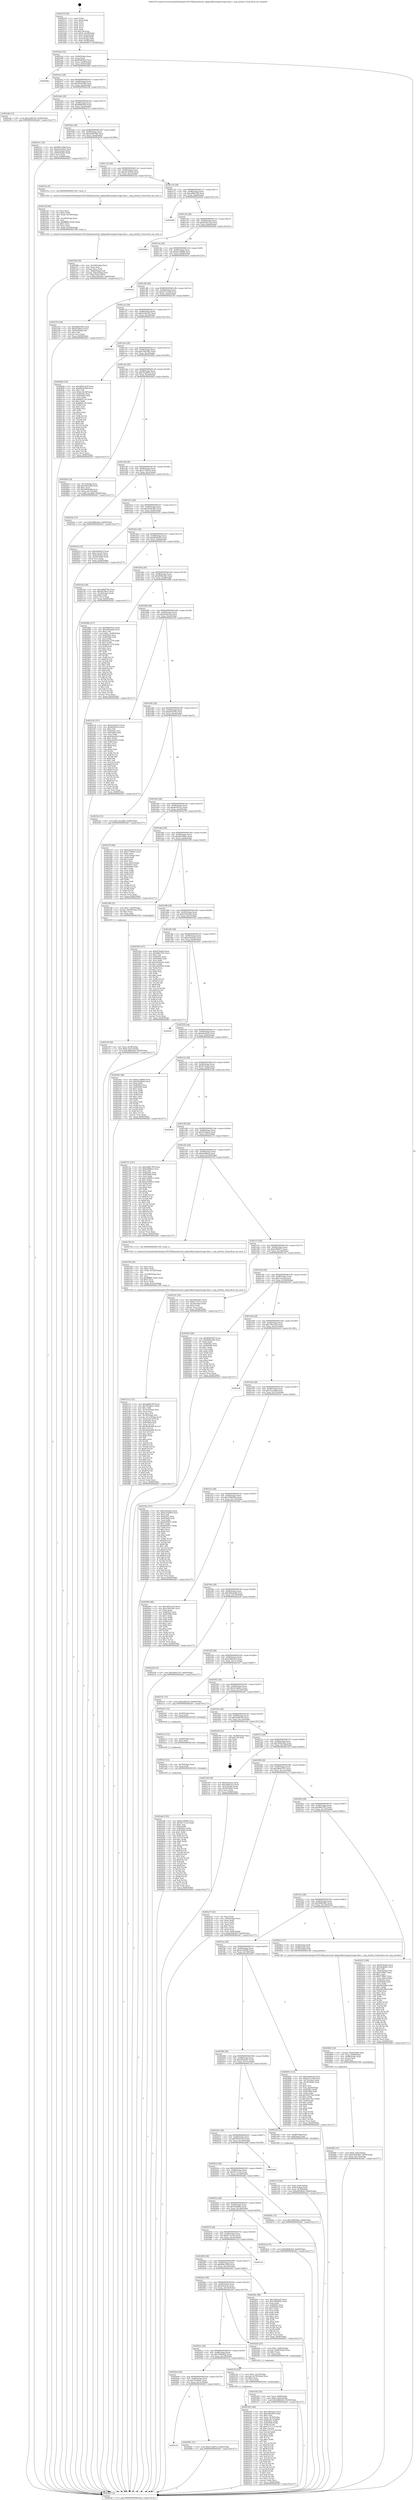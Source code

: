 digraph "0x401b70" {
  label = "0x401b70 (/mnt/c/Users/mathe/Desktop/tcc/POCII/binaries/extr_kphp-kdbstoragestorage-data.c_cmp_priority_Final-ollvm.out::main(0))"
  labelloc = "t"
  node[shape=record]

  Entry [label="",width=0.3,height=0.3,shape=circle,fillcolor=black,style=filled]
  "0x401ba2" [label="{
     0x401ba2 [32]\l
     | [instrs]\l
     &nbsp;&nbsp;0x401ba2 \<+6\>: mov -0x94(%rbp),%eax\l
     &nbsp;&nbsp;0x401ba8 \<+2\>: mov %eax,%ecx\l
     &nbsp;&nbsp;0x401baa \<+6\>: sub $0x80405055,%ecx\l
     &nbsp;&nbsp;0x401bb0 \<+6\>: mov %eax,-0x98(%rbp)\l
     &nbsp;&nbsp;0x401bb6 \<+6\>: mov %ecx,-0x9c(%rbp)\l
     &nbsp;&nbsp;0x401bbc \<+6\>: je 0000000000402d8a \<main+0x121a\>\l
  }"]
  "0x402d8a" [label="{
     0x402d8a\l
  }", style=dashed]
  "0x401bc2" [label="{
     0x401bc2 [28]\l
     | [instrs]\l
     &nbsp;&nbsp;0x401bc2 \<+5\>: jmp 0000000000401bc7 \<main+0x57\>\l
     &nbsp;&nbsp;0x401bc7 \<+6\>: mov -0x98(%rbp),%eax\l
     &nbsp;&nbsp;0x401bcd \<+5\>: sub $0x99e6c906,%eax\l
     &nbsp;&nbsp;0x401bd2 \<+6\>: mov %eax,-0xa0(%rbp)\l
     &nbsp;&nbsp;0x401bd8 \<+6\>: je 0000000000402c8e \<main+0x111e\>\l
  }"]
  Exit [label="",width=0.3,height=0.3,shape=circle,fillcolor=black,style=filled,peripheries=2]
  "0x402c8e" [label="{
     0x402c8e [15]\l
     | [instrs]\l
     &nbsp;&nbsp;0x402c8e \<+10\>: movl $0x2e4f0316,-0x94(%rbp)\l
     &nbsp;&nbsp;0x402c98 \<+5\>: jmp 0000000000402de7 \<main+0x1277\>\l
  }"]
  "0x401bde" [label="{
     0x401bde [28]\l
     | [instrs]\l
     &nbsp;&nbsp;0x401bde \<+5\>: jmp 0000000000401be3 \<main+0x73\>\l
     &nbsp;&nbsp;0x401be3 \<+6\>: mov -0x98(%rbp),%eax\l
     &nbsp;&nbsp;0x401be9 \<+5\>: sub $0x9db8c8c6,%eax\l
     &nbsp;&nbsp;0x401bee \<+6\>: mov %eax,-0xa4(%rbp)\l
     &nbsp;&nbsp;0x401bf4 \<+6\>: je 000000000040231c \<main+0x7ac\>\l
  }"]
  "0x402adb" [label="{
     0x402adb [145]\l
     | [instrs]\l
     &nbsp;&nbsp;0x402adb \<+5\>: mov $0xbc1d466b,%ecx\l
     &nbsp;&nbsp;0x402ae0 \<+5\>: mov $0x59c71ca3,%edx\l
     &nbsp;&nbsp;0x402ae5 \<+3\>: mov $0x1,%sil\l
     &nbsp;&nbsp;0x402ae8 \<+3\>: xor %r8d,%r8d\l
     &nbsp;&nbsp;0x402aeb \<+8\>: mov 0x40505c,%r9d\l
     &nbsp;&nbsp;0x402af3 \<+8\>: mov 0x405060,%r10d\l
     &nbsp;&nbsp;0x402afb \<+4\>: sub $0x1,%r8d\l
     &nbsp;&nbsp;0x402aff \<+3\>: mov %r9d,%r11d\l
     &nbsp;&nbsp;0x402b02 \<+3\>: add %r8d,%r11d\l
     &nbsp;&nbsp;0x402b05 \<+4\>: imul %r11d,%r9d\l
     &nbsp;&nbsp;0x402b09 \<+4\>: and $0x1,%r9d\l
     &nbsp;&nbsp;0x402b0d \<+4\>: cmp $0x0,%r9d\l
     &nbsp;&nbsp;0x402b11 \<+3\>: sete %bl\l
     &nbsp;&nbsp;0x402b14 \<+4\>: cmp $0xa,%r10d\l
     &nbsp;&nbsp;0x402b18 \<+4\>: setl %r14b\l
     &nbsp;&nbsp;0x402b1c \<+3\>: mov %bl,%r15b\l
     &nbsp;&nbsp;0x402b1f \<+4\>: xor $0xff,%r15b\l
     &nbsp;&nbsp;0x402b23 \<+3\>: mov %r14b,%r12b\l
     &nbsp;&nbsp;0x402b26 \<+4\>: xor $0xff,%r12b\l
     &nbsp;&nbsp;0x402b2a \<+4\>: xor $0x1,%sil\l
     &nbsp;&nbsp;0x402b2e \<+3\>: mov %r15b,%r13b\l
     &nbsp;&nbsp;0x402b31 \<+4\>: and $0xff,%r13b\l
     &nbsp;&nbsp;0x402b35 \<+3\>: and %sil,%bl\l
     &nbsp;&nbsp;0x402b38 \<+3\>: mov %r12b,%al\l
     &nbsp;&nbsp;0x402b3b \<+2\>: and $0xff,%al\l
     &nbsp;&nbsp;0x402b3d \<+3\>: and %sil,%r14b\l
     &nbsp;&nbsp;0x402b40 \<+3\>: or %bl,%r13b\l
     &nbsp;&nbsp;0x402b43 \<+3\>: or %r14b,%al\l
     &nbsp;&nbsp;0x402b46 \<+3\>: xor %al,%r13b\l
     &nbsp;&nbsp;0x402b49 \<+3\>: or %r12b,%r15b\l
     &nbsp;&nbsp;0x402b4c \<+4\>: xor $0xff,%r15b\l
     &nbsp;&nbsp;0x402b50 \<+4\>: or $0x1,%sil\l
     &nbsp;&nbsp;0x402b54 \<+3\>: and %sil,%r15b\l
     &nbsp;&nbsp;0x402b57 \<+3\>: or %r15b,%r13b\l
     &nbsp;&nbsp;0x402b5a \<+4\>: test $0x1,%r13b\l
     &nbsp;&nbsp;0x402b5e \<+3\>: cmovne %edx,%ecx\l
     &nbsp;&nbsp;0x402b61 \<+6\>: mov %ecx,-0x94(%rbp)\l
     &nbsp;&nbsp;0x402b67 \<+5\>: jmp 0000000000402de7 \<main+0x1277\>\l
  }"]
  "0x40231c" [label="{
     0x40231c [30]\l
     | [instrs]\l
     &nbsp;&nbsp;0x40231c \<+5\>: mov $0x699c3304,%eax\l
     &nbsp;&nbsp;0x402321 \<+5\>: mov $0xab14262d,%ecx\l
     &nbsp;&nbsp;0x402326 \<+3\>: mov -0x6c(%rbp),%edx\l
     &nbsp;&nbsp;0x402329 \<+3\>: cmp -0x60(%rbp),%edx\l
     &nbsp;&nbsp;0x40232c \<+3\>: cmovl %ecx,%eax\l
     &nbsp;&nbsp;0x40232f \<+6\>: mov %eax,-0x94(%rbp)\l
     &nbsp;&nbsp;0x402335 \<+5\>: jmp 0000000000402de7 \<main+0x1277\>\l
  }"]
  "0x401bfa" [label="{
     0x401bfa [28]\l
     | [instrs]\l
     &nbsp;&nbsp;0x401bfa \<+5\>: jmp 0000000000401bff \<main+0x8f\>\l
     &nbsp;&nbsp;0x401bff \<+6\>: mov -0x98(%rbp),%eax\l
     &nbsp;&nbsp;0x401c05 \<+5\>: sub $0xa440976b,%eax\l
     &nbsp;&nbsp;0x401c0a \<+6\>: mov %eax,-0xa8(%rbp)\l
     &nbsp;&nbsp;0x401c10 \<+6\>: je 0000000000402b7b \<main+0x100b\>\l
  }"]
  "0x402acf" [label="{
     0x402acf [12]\l
     | [instrs]\l
     &nbsp;&nbsp;0x402acf \<+4\>: mov -0x78(%rbp),%rax\l
     &nbsp;&nbsp;0x402ad3 \<+3\>: mov %rax,%rdi\l
     &nbsp;&nbsp;0x402ad6 \<+5\>: call 0000000000401030 \<free@plt\>\l
     | [calls]\l
     &nbsp;&nbsp;0x401030 \{1\} (unknown)\l
  }"]
  "0x402b7b" [label="{
     0x402b7b\l
  }", style=dashed]
  "0x401c16" [label="{
     0x401c16 [28]\l
     | [instrs]\l
     &nbsp;&nbsp;0x401c16 \<+5\>: jmp 0000000000401c1b \<main+0xab\>\l
     &nbsp;&nbsp;0x401c1b \<+6\>: mov -0x98(%rbp),%eax\l
     &nbsp;&nbsp;0x401c21 \<+5\>: sub $0xab14262d,%eax\l
     &nbsp;&nbsp;0x401c26 \<+6\>: mov %eax,-0xac(%rbp)\l
     &nbsp;&nbsp;0x401c2c \<+6\>: je 000000000040233a \<main+0x7ca\>\l
  }"]
  "0x402ac3" [label="{
     0x402ac3 [12]\l
     | [instrs]\l
     &nbsp;&nbsp;0x402ac3 \<+4\>: mov -0x68(%rbp),%rax\l
     &nbsp;&nbsp;0x402ac7 \<+3\>: mov %rax,%rdi\l
     &nbsp;&nbsp;0x402aca \<+5\>: call 0000000000401030 \<free@plt\>\l
     | [calls]\l
     &nbsp;&nbsp;0x401030 \{1\} (unknown)\l
  }"]
  "0x40233a" [label="{
     0x40233a [5]\l
     | [instrs]\l
     &nbsp;&nbsp;0x40233a \<+5\>: call 0000000000401160 \<next_i\>\l
     | [calls]\l
     &nbsp;&nbsp;0x401160 \{1\} (/mnt/c/Users/mathe/Desktop/tcc/POCII/binaries/extr_kphp-kdbstoragestorage-data.c_cmp_priority_Final-ollvm.out::next_i)\l
  }"]
  "0x401c32" [label="{
     0x401c32 [28]\l
     | [instrs]\l
     &nbsp;&nbsp;0x401c32 \<+5\>: jmp 0000000000401c37 \<main+0xc7\>\l
     &nbsp;&nbsp;0x401c37 \<+6\>: mov -0x98(%rbp),%eax\l
     &nbsp;&nbsp;0x401c3d \<+5\>: sub $0xad98e789,%eax\l
     &nbsp;&nbsp;0x401c42 \<+6\>: mov %eax,-0xb0(%rbp)\l
     &nbsp;&nbsp;0x401c48 \<+6\>: je 0000000000402d36 \<main+0x11c6\>\l
  }"]
  "0x4028f5" [label="{
     0x4028f5 [31]\l
     | [instrs]\l
     &nbsp;&nbsp;0x4028f5 \<+10\>: movl $0x0,-0x8c(%rbp)\l
     &nbsp;&nbsp;0x4028ff \<+10\>: movl $0xd504c607,-0x94(%rbp)\l
     &nbsp;&nbsp;0x402909 \<+6\>: mov %eax,-0x170(%rbp)\l
     &nbsp;&nbsp;0x40290f \<+5\>: jmp 0000000000402de7 \<main+0x1277\>\l
  }"]
  "0x402d36" [label="{
     0x402d36\l
  }", style=dashed]
  "0x401c4e" [label="{
     0x401c4e [28]\l
     | [instrs]\l
     &nbsp;&nbsp;0x401c4e \<+5\>: jmp 0000000000401c53 \<main+0xe3\>\l
     &nbsp;&nbsp;0x401c53 \<+6\>: mov -0x98(%rbp),%eax\l
     &nbsp;&nbsp;0x401c59 \<+5\>: sub $0xb20b1c24,%eax\l
     &nbsp;&nbsp;0x401c5e \<+6\>: mov %eax,-0xb4(%rbp)\l
     &nbsp;&nbsp;0x401c64 \<+6\>: je 0000000000402b8a \<main+0x101a\>\l
  }"]
  "0x4028d3" [label="{
     0x4028d3 [34]\l
     | [instrs]\l
     &nbsp;&nbsp;0x4028d3 \<+10\>: movabs $0x4030b6,%rdi\l
     &nbsp;&nbsp;0x4028dd \<+7\>: mov %rax,-0x88(%rbp)\l
     &nbsp;&nbsp;0x4028e4 \<+7\>: mov -0x88(%rbp),%rax\l
     &nbsp;&nbsp;0x4028eb \<+3\>: mov (%rax),%rsi\l
     &nbsp;&nbsp;0x4028ee \<+2\>: mov $0x0,%al\l
     &nbsp;&nbsp;0x4028f0 \<+5\>: call 0000000000401040 \<printf@plt\>\l
     | [calls]\l
     &nbsp;&nbsp;0x401040 \{1\} (unknown)\l
  }"]
  "0x402b8a" [label="{
     0x402b8a\l
  }", style=dashed]
  "0x401c6a" [label="{
     0x401c6a [28]\l
     | [instrs]\l
     &nbsp;&nbsp;0x401c6a \<+5\>: jmp 0000000000401c6f \<main+0xff\>\l
     &nbsp;&nbsp;0x401c6f \<+6\>: mov -0x98(%rbp),%eax\l
     &nbsp;&nbsp;0x401c75 \<+5\>: sub $0xbc1d466b,%eax\l
     &nbsp;&nbsp;0x401c7a \<+6\>: mov %eax,-0xb8(%rbp)\l
     &nbsp;&nbsp;0x401c80 \<+6\>: je 0000000000402da3 \<main+0x1233\>\l
  }"]
  "0x402102" [label="{
     0x402102\l
  }", style=dashed]
  "0x402da3" [label="{
     0x402da3\l
  }", style=dashed]
  "0x401c86" [label="{
     0x401c86 [28]\l
     | [instrs]\l
     &nbsp;&nbsp;0x401c86 \<+5\>: jmp 0000000000401c8b \<main+0x11b\>\l
     &nbsp;&nbsp;0x401c8b \<+6\>: mov -0x98(%rbp),%eax\l
     &nbsp;&nbsp;0x401c91 \<+5\>: sub $0xbe721a08,%eax\l
     &nbsp;&nbsp;0x401c96 \<+6\>: mov %eax,-0xbc(%rbp)\l
     &nbsp;&nbsp;0x401c9c \<+6\>: je 0000000000402703 \<main+0xb93\>\l
  }"]
  "0x402891" [label="{
     0x402891 [15]\l
     | [instrs]\l
     &nbsp;&nbsp;0x402891 \<+10\>: movl $0xc55a967a,-0x94(%rbp)\l
     &nbsp;&nbsp;0x40289b \<+5\>: jmp 0000000000402de7 \<main+0x1277\>\l
  }"]
  "0x402703" [label="{
     0x402703 [30]\l
     | [instrs]\l
     &nbsp;&nbsp;0x402703 \<+5\>: mov $0x48d6c085,%eax\l
     &nbsp;&nbsp;0x402708 \<+5\>: mov $0xf55dbee2,%ecx\l
     &nbsp;&nbsp;0x40270d \<+3\>: mov -0x29(%rbp),%dl\l
     &nbsp;&nbsp;0x402710 \<+3\>: test $0x1,%dl\l
     &nbsp;&nbsp;0x402713 \<+3\>: cmovne %ecx,%eax\l
     &nbsp;&nbsp;0x402716 \<+6\>: mov %eax,-0x94(%rbp)\l
     &nbsp;&nbsp;0x40271c \<+5\>: jmp 0000000000402de7 \<main+0x1277\>\l
  }"]
  "0x401ca2" [label="{
     0x401ca2 [28]\l
     | [instrs]\l
     &nbsp;&nbsp;0x401ca2 \<+5\>: jmp 0000000000401ca7 \<main+0x137\>\l
     &nbsp;&nbsp;0x401ca7 \<+6\>: mov -0x98(%rbp),%eax\l
     &nbsp;&nbsp;0x401cad \<+5\>: sub $0xbeb24332,%eax\l
     &nbsp;&nbsp;0x401cb2 \<+6\>: mov %eax,-0xc0(%rbp)\l
     &nbsp;&nbsp;0x401cb8 \<+6\>: je 0000000000402cb2 \<main+0x1142\>\l
  }"]
  "0x4027e5" [label="{
     0x4027e5 [172]\l
     | [instrs]\l
     &nbsp;&nbsp;0x4027e5 \<+5\>: mov $0xad98e789,%ecx\l
     &nbsp;&nbsp;0x4027ea \<+5\>: mov $0x7f5a8da1,%edx\l
     &nbsp;&nbsp;0x4027ef \<+3\>: mov $0x1,%dil\l
     &nbsp;&nbsp;0x4027f2 \<+6\>: mov -0x16c(%rbp),%esi\l
     &nbsp;&nbsp;0x4027f8 \<+3\>: imul %eax,%esi\l
     &nbsp;&nbsp;0x4027fb \<+3\>: movslq %esi,%r8\l
     &nbsp;&nbsp;0x4027fe \<+4\>: mov -0x78(%rbp),%r9\l
     &nbsp;&nbsp;0x402802 \<+4\>: movslq -0x7c(%rbp),%r10\l
     &nbsp;&nbsp;0x402806 \<+4\>: mov %r8,(%r9,%r10,8)\l
     &nbsp;&nbsp;0x40280a \<+7\>: mov 0x40505c,%eax\l
     &nbsp;&nbsp;0x402811 \<+7\>: mov 0x405060,%esi\l
     &nbsp;&nbsp;0x402818 \<+3\>: mov %eax,%r11d\l
     &nbsp;&nbsp;0x40281b \<+7\>: add $0x28a6e906,%r11d\l
     &nbsp;&nbsp;0x402822 \<+4\>: sub $0x1,%r11d\l
     &nbsp;&nbsp;0x402826 \<+7\>: sub $0x28a6e906,%r11d\l
     &nbsp;&nbsp;0x40282d \<+4\>: imul %r11d,%eax\l
     &nbsp;&nbsp;0x402831 \<+3\>: and $0x1,%eax\l
     &nbsp;&nbsp;0x402834 \<+3\>: cmp $0x0,%eax\l
     &nbsp;&nbsp;0x402837 \<+3\>: sete %bl\l
     &nbsp;&nbsp;0x40283a \<+3\>: cmp $0xa,%esi\l
     &nbsp;&nbsp;0x40283d \<+4\>: setl %r14b\l
     &nbsp;&nbsp;0x402841 \<+3\>: mov %bl,%r15b\l
     &nbsp;&nbsp;0x402844 \<+4\>: xor $0xff,%r15b\l
     &nbsp;&nbsp;0x402848 \<+3\>: mov %r14b,%r12b\l
     &nbsp;&nbsp;0x40284b \<+4\>: xor $0xff,%r12b\l
     &nbsp;&nbsp;0x40284f \<+4\>: xor $0x0,%dil\l
     &nbsp;&nbsp;0x402853 \<+3\>: mov %r15b,%r13b\l
     &nbsp;&nbsp;0x402856 \<+4\>: and $0x0,%r13b\l
     &nbsp;&nbsp;0x40285a \<+3\>: and %dil,%bl\l
     &nbsp;&nbsp;0x40285d \<+3\>: mov %r12b,%al\l
     &nbsp;&nbsp;0x402860 \<+2\>: and $0x0,%al\l
     &nbsp;&nbsp;0x402862 \<+3\>: and %dil,%r14b\l
     &nbsp;&nbsp;0x402865 \<+3\>: or %bl,%r13b\l
     &nbsp;&nbsp;0x402868 \<+3\>: or %r14b,%al\l
     &nbsp;&nbsp;0x40286b \<+3\>: xor %al,%r13b\l
     &nbsp;&nbsp;0x40286e \<+3\>: or %r12b,%r15b\l
     &nbsp;&nbsp;0x402871 \<+4\>: xor $0xff,%r15b\l
     &nbsp;&nbsp;0x402875 \<+4\>: or $0x0,%dil\l
     &nbsp;&nbsp;0x402879 \<+3\>: and %dil,%r15b\l
     &nbsp;&nbsp;0x40287c \<+3\>: or %r15b,%r13b\l
     &nbsp;&nbsp;0x40287f \<+4\>: test $0x1,%r13b\l
     &nbsp;&nbsp;0x402883 \<+3\>: cmovne %edx,%ecx\l
     &nbsp;&nbsp;0x402886 \<+6\>: mov %ecx,-0x94(%rbp)\l
     &nbsp;&nbsp;0x40288c \<+5\>: jmp 0000000000402de7 \<main+0x1277\>\l
  }"]
  "0x402cb2" [label="{
     0x402cb2\l
  }", style=dashed]
  "0x401cbe" [label="{
     0x401cbe [28]\l
     | [instrs]\l
     &nbsp;&nbsp;0x401cbe \<+5\>: jmp 0000000000401cc3 \<main+0x153\>\l
     &nbsp;&nbsp;0x401cc3 \<+6\>: mov -0x98(%rbp),%eax\l
     &nbsp;&nbsp;0x401cc9 \<+5\>: sub $0xc16b19b5,%eax\l
     &nbsp;&nbsp;0x401cce \<+6\>: mov %eax,-0xc4(%rbp)\l
     &nbsp;&nbsp;0x401cd4 \<+6\>: je 0000000000402bf4 \<main+0x1084\>\l
  }"]
  "0x4027b9" [label="{
     0x4027b9 [44]\l
     | [instrs]\l
     &nbsp;&nbsp;0x4027b9 \<+2\>: xor %ecx,%ecx\l
     &nbsp;&nbsp;0x4027bb \<+5\>: mov $0x2,%edx\l
     &nbsp;&nbsp;0x4027c0 \<+6\>: mov %edx,-0x168(%rbp)\l
     &nbsp;&nbsp;0x4027c6 \<+1\>: cltd\l
     &nbsp;&nbsp;0x4027c7 \<+6\>: mov -0x168(%rbp),%esi\l
     &nbsp;&nbsp;0x4027cd \<+2\>: idiv %esi\l
     &nbsp;&nbsp;0x4027cf \<+6\>: imul $0xfffffffe,%edx,%edx\l
     &nbsp;&nbsp;0x4027d5 \<+3\>: sub $0x1,%ecx\l
     &nbsp;&nbsp;0x4027d8 \<+2\>: sub %ecx,%edx\l
     &nbsp;&nbsp;0x4027da \<+6\>: mov %edx,-0x16c(%rbp)\l
     &nbsp;&nbsp;0x4027e0 \<+5\>: call 0000000000401160 \<next_i\>\l
     | [calls]\l
     &nbsp;&nbsp;0x401160 \{1\} (/mnt/c/Users/mathe/Desktop/tcc/POCII/binaries/extr_kphp-kdbstoragestorage-data.c_cmp_priority_Final-ollvm.out::next_i)\l
  }"]
  "0x402bf4" [label="{
     0x402bf4 [154]\l
     | [instrs]\l
     &nbsp;&nbsp;0x402bf4 \<+5\>: mov $0x585b1d19,%eax\l
     &nbsp;&nbsp;0x402bf9 \<+5\>: mov $0x99e6c906,%ecx\l
     &nbsp;&nbsp;0x402bfe \<+2\>: mov $0x1,%dl\l
     &nbsp;&nbsp;0x402c00 \<+7\>: movl $0x0,-0x38(%rbp)\l
     &nbsp;&nbsp;0x402c07 \<+7\>: mov 0x40505c,%esi\l
     &nbsp;&nbsp;0x402c0e \<+7\>: mov 0x405060,%edi\l
     &nbsp;&nbsp;0x402c15 \<+3\>: mov %esi,%r8d\l
     &nbsp;&nbsp;0x402c18 \<+7\>: add $0xffd47c24,%r8d\l
     &nbsp;&nbsp;0x402c1f \<+4\>: sub $0x1,%r8d\l
     &nbsp;&nbsp;0x402c23 \<+7\>: sub $0xffd47c24,%r8d\l
     &nbsp;&nbsp;0x402c2a \<+4\>: imul %r8d,%esi\l
     &nbsp;&nbsp;0x402c2e \<+3\>: and $0x1,%esi\l
     &nbsp;&nbsp;0x402c31 \<+3\>: cmp $0x0,%esi\l
     &nbsp;&nbsp;0x402c34 \<+4\>: sete %r9b\l
     &nbsp;&nbsp;0x402c38 \<+3\>: cmp $0xa,%edi\l
     &nbsp;&nbsp;0x402c3b \<+4\>: setl %r10b\l
     &nbsp;&nbsp;0x402c3f \<+3\>: mov %r9b,%r11b\l
     &nbsp;&nbsp;0x402c42 \<+4\>: xor $0xff,%r11b\l
     &nbsp;&nbsp;0x402c46 \<+3\>: mov %r10b,%bl\l
     &nbsp;&nbsp;0x402c49 \<+3\>: xor $0xff,%bl\l
     &nbsp;&nbsp;0x402c4c \<+3\>: xor $0x0,%dl\l
     &nbsp;&nbsp;0x402c4f \<+3\>: mov %r11b,%r14b\l
     &nbsp;&nbsp;0x402c52 \<+4\>: and $0x0,%r14b\l
     &nbsp;&nbsp;0x402c56 \<+3\>: and %dl,%r9b\l
     &nbsp;&nbsp;0x402c59 \<+3\>: mov %bl,%r15b\l
     &nbsp;&nbsp;0x402c5c \<+4\>: and $0x0,%r15b\l
     &nbsp;&nbsp;0x402c60 \<+3\>: and %dl,%r10b\l
     &nbsp;&nbsp;0x402c63 \<+3\>: or %r9b,%r14b\l
     &nbsp;&nbsp;0x402c66 \<+3\>: or %r10b,%r15b\l
     &nbsp;&nbsp;0x402c69 \<+3\>: xor %r15b,%r14b\l
     &nbsp;&nbsp;0x402c6c \<+3\>: or %bl,%r11b\l
     &nbsp;&nbsp;0x402c6f \<+4\>: xor $0xff,%r11b\l
     &nbsp;&nbsp;0x402c73 \<+3\>: or $0x0,%dl\l
     &nbsp;&nbsp;0x402c76 \<+3\>: and %dl,%r11b\l
     &nbsp;&nbsp;0x402c79 \<+3\>: or %r11b,%r14b\l
     &nbsp;&nbsp;0x402c7c \<+4\>: test $0x1,%r14b\l
     &nbsp;&nbsp;0x402c80 \<+3\>: cmovne %ecx,%eax\l
     &nbsp;&nbsp;0x402c83 \<+6\>: mov %eax,-0x94(%rbp)\l
     &nbsp;&nbsp;0x402c89 \<+5\>: jmp 0000000000402de7 \<main+0x1277\>\l
  }"]
  "0x401cda" [label="{
     0x401cda [28]\l
     | [instrs]\l
     &nbsp;&nbsp;0x401cda \<+5\>: jmp 0000000000401cdf \<main+0x16f\>\l
     &nbsp;&nbsp;0x401cdf \<+6\>: mov -0x98(%rbp),%eax\l
     &nbsp;&nbsp;0x401ce5 \<+5\>: sub $0xc55a967a,%eax\l
     &nbsp;&nbsp;0x401cea \<+6\>: mov %eax,-0xc8(%rbp)\l
     &nbsp;&nbsp;0x401cf0 \<+6\>: je 00000000004028a0 \<main+0xd30\>\l
  }"]
  "0x402549" [label="{
     0x402549 [166]\l
     | [instrs]\l
     &nbsp;&nbsp;0x402549 \<+5\>: mov $0x158e3a25,%ecx\l
     &nbsp;&nbsp;0x40254e \<+5\>: mov $0xdc8d19f3,%edx\l
     &nbsp;&nbsp;0x402553 \<+3\>: mov $0x1,%sil\l
     &nbsp;&nbsp;0x402556 \<+4\>: mov %rax,-0x78(%rbp)\l
     &nbsp;&nbsp;0x40255a \<+7\>: movl $0x0,-0x7c(%rbp)\l
     &nbsp;&nbsp;0x402561 \<+8\>: mov 0x40505c,%r8d\l
     &nbsp;&nbsp;0x402569 \<+8\>: mov 0x405060,%r9d\l
     &nbsp;&nbsp;0x402571 \<+3\>: mov %r8d,%r10d\l
     &nbsp;&nbsp;0x402574 \<+7\>: add $0xe731717a,%r10d\l
     &nbsp;&nbsp;0x40257b \<+4\>: sub $0x1,%r10d\l
     &nbsp;&nbsp;0x40257f \<+7\>: sub $0xe731717a,%r10d\l
     &nbsp;&nbsp;0x402586 \<+4\>: imul %r10d,%r8d\l
     &nbsp;&nbsp;0x40258a \<+4\>: and $0x1,%r8d\l
     &nbsp;&nbsp;0x40258e \<+4\>: cmp $0x0,%r8d\l
     &nbsp;&nbsp;0x402592 \<+4\>: sete %r11b\l
     &nbsp;&nbsp;0x402596 \<+4\>: cmp $0xa,%r9d\l
     &nbsp;&nbsp;0x40259a \<+3\>: setl %bl\l
     &nbsp;&nbsp;0x40259d \<+3\>: mov %r11b,%r14b\l
     &nbsp;&nbsp;0x4025a0 \<+4\>: xor $0xff,%r14b\l
     &nbsp;&nbsp;0x4025a4 \<+3\>: mov %bl,%r15b\l
     &nbsp;&nbsp;0x4025a7 \<+4\>: xor $0xff,%r15b\l
     &nbsp;&nbsp;0x4025ab \<+4\>: xor $0x1,%sil\l
     &nbsp;&nbsp;0x4025af \<+3\>: mov %r14b,%r12b\l
     &nbsp;&nbsp;0x4025b2 \<+4\>: and $0xff,%r12b\l
     &nbsp;&nbsp;0x4025b6 \<+3\>: and %sil,%r11b\l
     &nbsp;&nbsp;0x4025b9 \<+3\>: mov %r15b,%r13b\l
     &nbsp;&nbsp;0x4025bc \<+4\>: and $0xff,%r13b\l
     &nbsp;&nbsp;0x4025c0 \<+3\>: and %sil,%bl\l
     &nbsp;&nbsp;0x4025c3 \<+3\>: or %r11b,%r12b\l
     &nbsp;&nbsp;0x4025c6 \<+3\>: or %bl,%r13b\l
     &nbsp;&nbsp;0x4025c9 \<+3\>: xor %r13b,%r12b\l
     &nbsp;&nbsp;0x4025cc \<+3\>: or %r15b,%r14b\l
     &nbsp;&nbsp;0x4025cf \<+4\>: xor $0xff,%r14b\l
     &nbsp;&nbsp;0x4025d3 \<+4\>: or $0x1,%sil\l
     &nbsp;&nbsp;0x4025d7 \<+3\>: and %sil,%r14b\l
     &nbsp;&nbsp;0x4025da \<+3\>: or %r14b,%r12b\l
     &nbsp;&nbsp;0x4025dd \<+4\>: test $0x1,%r12b\l
     &nbsp;&nbsp;0x4025e1 \<+3\>: cmovne %edx,%ecx\l
     &nbsp;&nbsp;0x4025e4 \<+6\>: mov %ecx,-0x94(%rbp)\l
     &nbsp;&nbsp;0x4025ea \<+5\>: jmp 0000000000402de7 \<main+0x1277\>\l
  }"]
  "0x4028a0" [label="{
     0x4028a0 [34]\l
     | [instrs]\l
     &nbsp;&nbsp;0x4028a0 \<+3\>: mov -0x7c(%rbp),%eax\l
     &nbsp;&nbsp;0x4028a3 \<+5\>: add $0x2963ee8b,%eax\l
     &nbsp;&nbsp;0x4028a8 \<+3\>: add $0x1,%eax\l
     &nbsp;&nbsp;0x4028ab \<+5\>: sub $0x2963ee8b,%eax\l
     &nbsp;&nbsp;0x4028b0 \<+3\>: mov %eax,-0x7c(%rbp)\l
     &nbsp;&nbsp;0x4028b3 \<+10\>: movl $0x15aca8b4,-0x94(%rbp)\l
     &nbsp;&nbsp;0x4028bd \<+5\>: jmp 0000000000402de7 \<main+0x1277\>\l
  }"]
  "0x401cf6" [label="{
     0x401cf6 [28]\l
     | [instrs]\l
     &nbsp;&nbsp;0x401cf6 \<+5\>: jmp 0000000000401cfb \<main+0x18b\>\l
     &nbsp;&nbsp;0x401cfb \<+6\>: mov -0x98(%rbp),%eax\l
     &nbsp;&nbsp;0x401d01 \<+5\>: sub $0xcc700e9c,%eax\l
     &nbsp;&nbsp;0x401d06 \<+6\>: mov %eax,-0xcc(%rbp)\l
     &nbsp;&nbsp;0x401d0c \<+6\>: je 00000000004022dc \<main+0x76c\>\l
  }"]
  "0x4020e6" [label="{
     0x4020e6 [28]\l
     | [instrs]\l
     &nbsp;&nbsp;0x4020e6 \<+5\>: jmp 00000000004020eb \<main+0x57b\>\l
     &nbsp;&nbsp;0x4020eb \<+6\>: mov -0x98(%rbp),%eax\l
     &nbsp;&nbsp;0x4020f1 \<+5\>: sub $0x7f5a8da1,%eax\l
     &nbsp;&nbsp;0x4020f6 \<+6\>: mov %eax,-0x15c(%rbp)\l
     &nbsp;&nbsp;0x4020fc \<+6\>: je 0000000000402891 \<main+0xd21\>\l
  }"]
  "0x4022dc" [label="{
     0x4022dc [15]\l
     | [instrs]\l
     &nbsp;&nbsp;0x4022dc \<+10\>: movl $0x389bc82d,-0x94(%rbp)\l
     &nbsp;&nbsp;0x4022e6 \<+5\>: jmp 0000000000402de7 \<main+0x1277\>\l
  }"]
  "0x401d12" [label="{
     0x401d12 [28]\l
     | [instrs]\l
     &nbsp;&nbsp;0x401d12 \<+5\>: jmp 0000000000401d17 \<main+0x1a7\>\l
     &nbsp;&nbsp;0x401d17 \<+6\>: mov -0x98(%rbp),%eax\l
     &nbsp;&nbsp;0x401d1d \<+5\>: sub $0xd504c607,%eax\l
     &nbsp;&nbsp;0x401d22 \<+6\>: mov %eax,-0xd0(%rbp)\l
     &nbsp;&nbsp;0x401d28 \<+6\>: je 0000000000402914 \<main+0xda4\>\l
  }"]
  "0x402532" [label="{
     0x402532 [23]\l
     | [instrs]\l
     &nbsp;&nbsp;0x402532 \<+7\>: movl $0x1,-0x70(%rbp)\l
     &nbsp;&nbsp;0x402539 \<+4\>: movslq -0x70(%rbp),%rax\l
     &nbsp;&nbsp;0x40253d \<+4\>: shl $0x3,%rax\l
     &nbsp;&nbsp;0x402541 \<+3\>: mov %rax,%rdi\l
     &nbsp;&nbsp;0x402544 \<+5\>: call 0000000000401050 \<malloc@plt\>\l
     | [calls]\l
     &nbsp;&nbsp;0x401050 \{1\} (unknown)\l
  }"]
  "0x402914" [label="{
     0x402914 [33]\l
     | [instrs]\l
     &nbsp;&nbsp;0x402914 \<+5\>: mov $0xef4ab410,%eax\l
     &nbsp;&nbsp;0x402919 \<+5\>: mov $0xc1ac2a0,%ecx\l
     &nbsp;&nbsp;0x40291e \<+6\>: mov -0x8c(%rbp),%edx\l
     &nbsp;&nbsp;0x402924 \<+3\>: cmp -0x50(%rbp),%edx\l
     &nbsp;&nbsp;0x402927 \<+3\>: cmovl %ecx,%eax\l
     &nbsp;&nbsp;0x40292a \<+6\>: mov %eax,-0x94(%rbp)\l
     &nbsp;&nbsp;0x402930 \<+5\>: jmp 0000000000402de7 \<main+0x1277\>\l
  }"]
  "0x401d2e" [label="{
     0x401d2e [28]\l
     | [instrs]\l
     &nbsp;&nbsp;0x401d2e \<+5\>: jmp 0000000000401d33 \<main+0x1c3\>\l
     &nbsp;&nbsp;0x401d33 \<+6\>: mov -0x98(%rbp),%eax\l
     &nbsp;&nbsp;0x401d39 \<+5\>: sub $0xd6f34b92,%eax\l
     &nbsp;&nbsp;0x401d3e \<+6\>: mov %eax,-0xd4(%rbp)\l
     &nbsp;&nbsp;0x401d44 \<+6\>: je 000000000040216a \<main+0x5fa\>\l
  }"]
  "0x40236b" [label="{
     0x40236b [39]\l
     | [instrs]\l
     &nbsp;&nbsp;0x40236b \<+6\>: mov -0x164(%rbp),%ecx\l
     &nbsp;&nbsp;0x402371 \<+3\>: imul %eax,%ecx\l
     &nbsp;&nbsp;0x402374 \<+3\>: movslq %ecx,%rdi\l
     &nbsp;&nbsp;0x402377 \<+4\>: mov -0x68(%rbp),%r8\l
     &nbsp;&nbsp;0x40237b \<+4\>: movslq -0x6c(%rbp),%r9\l
     &nbsp;&nbsp;0x40237f \<+4\>: mov %rdi,(%r8,%r9,8)\l
     &nbsp;&nbsp;0x402383 \<+10\>: movl $0xee40ee82,-0x94(%rbp)\l
     &nbsp;&nbsp;0x40238d \<+5\>: jmp 0000000000402de7 \<main+0x1277\>\l
  }"]
  "0x40216a" [label="{
     0x40216a [30]\l
     | [instrs]\l
     &nbsp;&nbsp;0x40216a \<+5\>: mov $0xa440976b,%eax\l
     &nbsp;&nbsp;0x40216f \<+5\>: mov $0xe6478bce,%ecx\l
     &nbsp;&nbsp;0x402174 \<+3\>: mov -0x30(%rbp),%edx\l
     &nbsp;&nbsp;0x402177 \<+3\>: cmp $0x0,%edx\l
     &nbsp;&nbsp;0x40217a \<+3\>: cmove %ecx,%eax\l
     &nbsp;&nbsp;0x40217d \<+6\>: mov %eax,-0x94(%rbp)\l
     &nbsp;&nbsp;0x402183 \<+5\>: jmp 0000000000402de7 \<main+0x1277\>\l
  }"]
  "0x401d4a" [label="{
     0x401d4a [28]\l
     | [instrs]\l
     &nbsp;&nbsp;0x401d4a \<+5\>: jmp 0000000000401d4f \<main+0x1df\>\l
     &nbsp;&nbsp;0x401d4f \<+6\>: mov -0x98(%rbp),%eax\l
     &nbsp;&nbsp;0x401d55 \<+5\>: sub $0xd840a38c,%eax\l
     &nbsp;&nbsp;0x401d5a \<+6\>: mov %eax,-0xd8(%rbp)\l
     &nbsp;&nbsp;0x401d60 \<+6\>: je 000000000040298b \<main+0xe1b\>\l
  }"]
  "0x40233f" [label="{
     0x40233f [44]\l
     | [instrs]\l
     &nbsp;&nbsp;0x40233f \<+2\>: xor %ecx,%ecx\l
     &nbsp;&nbsp;0x402341 \<+5\>: mov $0x2,%edx\l
     &nbsp;&nbsp;0x402346 \<+6\>: mov %edx,-0x160(%rbp)\l
     &nbsp;&nbsp;0x40234c \<+1\>: cltd\l
     &nbsp;&nbsp;0x40234d \<+6\>: mov -0x160(%rbp),%esi\l
     &nbsp;&nbsp;0x402353 \<+2\>: idiv %esi\l
     &nbsp;&nbsp;0x402355 \<+6\>: imul $0xfffffffe,%edx,%edx\l
     &nbsp;&nbsp;0x40235b \<+3\>: sub $0x1,%ecx\l
     &nbsp;&nbsp;0x40235e \<+2\>: sub %ecx,%edx\l
     &nbsp;&nbsp;0x402360 \<+6\>: mov %edx,-0x164(%rbp)\l
     &nbsp;&nbsp;0x402366 \<+5\>: call 0000000000401160 \<next_i\>\l
     | [calls]\l
     &nbsp;&nbsp;0x401160 \{1\} (/mnt/c/Users/mathe/Desktop/tcc/POCII/binaries/extr_kphp-kdbstoragestorage-data.c_cmp_priority_Final-ollvm.out::next_i)\l
  }"]
  "0x40298b" [label="{
     0x40298b [157]\l
     | [instrs]\l
     &nbsp;&nbsp;0x40298b \<+5\>: mov $0x80405055,%eax\l
     &nbsp;&nbsp;0x402990 \<+5\>: mov $0x200e4a84,%ecx\l
     &nbsp;&nbsp;0x402995 \<+2\>: mov $0x1,%dl\l
     &nbsp;&nbsp;0x402997 \<+10\>: movl $0x1,-0x90(%rbp)\l
     &nbsp;&nbsp;0x4029a1 \<+7\>: mov 0x40505c,%esi\l
     &nbsp;&nbsp;0x4029a8 \<+7\>: mov 0x405060,%edi\l
     &nbsp;&nbsp;0x4029af \<+3\>: mov %esi,%r8d\l
     &nbsp;&nbsp;0x4029b2 \<+7\>: add $0xd20c1276,%r8d\l
     &nbsp;&nbsp;0x4029b9 \<+4\>: sub $0x1,%r8d\l
     &nbsp;&nbsp;0x4029bd \<+7\>: sub $0xd20c1276,%r8d\l
     &nbsp;&nbsp;0x4029c4 \<+4\>: imul %r8d,%esi\l
     &nbsp;&nbsp;0x4029c8 \<+3\>: and $0x1,%esi\l
     &nbsp;&nbsp;0x4029cb \<+3\>: cmp $0x0,%esi\l
     &nbsp;&nbsp;0x4029ce \<+4\>: sete %r9b\l
     &nbsp;&nbsp;0x4029d2 \<+3\>: cmp $0xa,%edi\l
     &nbsp;&nbsp;0x4029d5 \<+4\>: setl %r10b\l
     &nbsp;&nbsp;0x4029d9 \<+3\>: mov %r9b,%r11b\l
     &nbsp;&nbsp;0x4029dc \<+4\>: xor $0xff,%r11b\l
     &nbsp;&nbsp;0x4029e0 \<+3\>: mov %r10b,%bl\l
     &nbsp;&nbsp;0x4029e3 \<+3\>: xor $0xff,%bl\l
     &nbsp;&nbsp;0x4029e6 \<+3\>: xor $0x1,%dl\l
     &nbsp;&nbsp;0x4029e9 \<+3\>: mov %r11b,%r14b\l
     &nbsp;&nbsp;0x4029ec \<+4\>: and $0xff,%r14b\l
     &nbsp;&nbsp;0x4029f0 \<+3\>: and %dl,%r9b\l
     &nbsp;&nbsp;0x4029f3 \<+3\>: mov %bl,%r15b\l
     &nbsp;&nbsp;0x4029f6 \<+4\>: and $0xff,%r15b\l
     &nbsp;&nbsp;0x4029fa \<+3\>: and %dl,%r10b\l
     &nbsp;&nbsp;0x4029fd \<+3\>: or %r9b,%r14b\l
     &nbsp;&nbsp;0x402a00 \<+3\>: or %r10b,%r15b\l
     &nbsp;&nbsp;0x402a03 \<+3\>: xor %r15b,%r14b\l
     &nbsp;&nbsp;0x402a06 \<+3\>: or %bl,%r11b\l
     &nbsp;&nbsp;0x402a09 \<+4\>: xor $0xff,%r11b\l
     &nbsp;&nbsp;0x402a0d \<+3\>: or $0x1,%dl\l
     &nbsp;&nbsp;0x402a10 \<+3\>: and %dl,%r11b\l
     &nbsp;&nbsp;0x402a13 \<+3\>: or %r11b,%r14b\l
     &nbsp;&nbsp;0x402a16 \<+4\>: test $0x1,%r14b\l
     &nbsp;&nbsp;0x402a1a \<+3\>: cmovne %ecx,%eax\l
     &nbsp;&nbsp;0x402a1d \<+6\>: mov %eax,-0x94(%rbp)\l
     &nbsp;&nbsp;0x402a23 \<+5\>: jmp 0000000000402de7 \<main+0x1277\>\l
  }"]
  "0x401d66" [label="{
     0x401d66 [28]\l
     | [instrs]\l
     &nbsp;&nbsp;0x401d66 \<+5\>: jmp 0000000000401d6b \<main+0x1fb\>\l
     &nbsp;&nbsp;0x401d6b \<+6\>: mov -0x98(%rbp),%eax\l
     &nbsp;&nbsp;0x401d71 \<+5\>: sub $0xda4fa55d,%eax\l
     &nbsp;&nbsp;0x401d76 \<+6\>: mov %eax,-0xdc(%rbp)\l
     &nbsp;&nbsp;0x401d7c \<+6\>: je 00000000004021e6 \<main+0x676\>\l
  }"]
  "0x402302" [label="{
     0x402302 [26]\l
     | [instrs]\l
     &nbsp;&nbsp;0x402302 \<+4\>: mov %rax,-0x68(%rbp)\l
     &nbsp;&nbsp;0x402306 \<+7\>: movl $0x0,-0x6c(%rbp)\l
     &nbsp;&nbsp;0x40230d \<+10\>: movl $0x9db8c8c6,-0x94(%rbp)\l
     &nbsp;&nbsp;0x402317 \<+5\>: jmp 0000000000402de7 \<main+0x1277\>\l
  }"]
  "0x4021e6" [label="{
     0x4021e6 [147]\l
     | [instrs]\l
     &nbsp;&nbsp;0x4021e6 \<+5\>: mov $0xbeb24332,%eax\l
     &nbsp;&nbsp;0x4021eb \<+5\>: mov $0xded503ca,%ecx\l
     &nbsp;&nbsp;0x4021f0 \<+2\>: mov $0x1,%dl\l
     &nbsp;&nbsp;0x4021f2 \<+7\>: mov 0x40505c,%esi\l
     &nbsp;&nbsp;0x4021f9 \<+7\>: mov 0x405060,%edi\l
     &nbsp;&nbsp;0x402200 \<+3\>: mov %esi,%r8d\l
     &nbsp;&nbsp;0x402203 \<+7\>: add $0xfcded545,%r8d\l
     &nbsp;&nbsp;0x40220a \<+4\>: sub $0x1,%r8d\l
     &nbsp;&nbsp;0x40220e \<+7\>: sub $0xfcded545,%r8d\l
     &nbsp;&nbsp;0x402215 \<+4\>: imul %r8d,%esi\l
     &nbsp;&nbsp;0x402219 \<+3\>: and $0x1,%esi\l
     &nbsp;&nbsp;0x40221c \<+3\>: cmp $0x0,%esi\l
     &nbsp;&nbsp;0x40221f \<+4\>: sete %r9b\l
     &nbsp;&nbsp;0x402223 \<+3\>: cmp $0xa,%edi\l
     &nbsp;&nbsp;0x402226 \<+4\>: setl %r10b\l
     &nbsp;&nbsp;0x40222a \<+3\>: mov %r9b,%r11b\l
     &nbsp;&nbsp;0x40222d \<+4\>: xor $0xff,%r11b\l
     &nbsp;&nbsp;0x402231 \<+3\>: mov %r10b,%bl\l
     &nbsp;&nbsp;0x402234 \<+3\>: xor $0xff,%bl\l
     &nbsp;&nbsp;0x402237 \<+3\>: xor $0x1,%dl\l
     &nbsp;&nbsp;0x40223a \<+3\>: mov %r11b,%r14b\l
     &nbsp;&nbsp;0x40223d \<+4\>: and $0xff,%r14b\l
     &nbsp;&nbsp;0x402241 \<+3\>: and %dl,%r9b\l
     &nbsp;&nbsp;0x402244 \<+3\>: mov %bl,%r15b\l
     &nbsp;&nbsp;0x402247 \<+4\>: and $0xff,%r15b\l
     &nbsp;&nbsp;0x40224b \<+3\>: and %dl,%r10b\l
     &nbsp;&nbsp;0x40224e \<+3\>: or %r9b,%r14b\l
     &nbsp;&nbsp;0x402251 \<+3\>: or %r10b,%r15b\l
     &nbsp;&nbsp;0x402254 \<+3\>: xor %r15b,%r14b\l
     &nbsp;&nbsp;0x402257 \<+3\>: or %bl,%r11b\l
     &nbsp;&nbsp;0x40225a \<+4\>: xor $0xff,%r11b\l
     &nbsp;&nbsp;0x40225e \<+3\>: or $0x1,%dl\l
     &nbsp;&nbsp;0x402261 \<+3\>: and %dl,%r11b\l
     &nbsp;&nbsp;0x402264 \<+3\>: or %r11b,%r14b\l
     &nbsp;&nbsp;0x402267 \<+4\>: test $0x1,%r14b\l
     &nbsp;&nbsp;0x40226b \<+3\>: cmovne %ecx,%eax\l
     &nbsp;&nbsp;0x40226e \<+6\>: mov %eax,-0x94(%rbp)\l
     &nbsp;&nbsp;0x402274 \<+5\>: jmp 0000000000402de7 \<main+0x1277\>\l
  }"]
  "0x401d82" [label="{
     0x401d82 [28]\l
     | [instrs]\l
     &nbsp;&nbsp;0x401d82 \<+5\>: jmp 0000000000401d87 \<main+0x217\>\l
     &nbsp;&nbsp;0x401d87 \<+6\>: mov -0x98(%rbp),%eax\l
     &nbsp;&nbsp;0x401d8d \<+5\>: sub $0xdc8d19f3,%eax\l
     &nbsp;&nbsp;0x401d92 \<+6\>: mov %eax,-0xe0(%rbp)\l
     &nbsp;&nbsp;0x401d98 \<+6\>: je 00000000004025ef \<main+0xa7f\>\l
  }"]
  "0x4020ca" [label="{
     0x4020ca [28]\l
     | [instrs]\l
     &nbsp;&nbsp;0x4020ca \<+5\>: jmp 00000000004020cf \<main+0x55f\>\l
     &nbsp;&nbsp;0x4020cf \<+6\>: mov -0x98(%rbp),%eax\l
     &nbsp;&nbsp;0x4020d5 \<+5\>: sub $0x70940022,%eax\l
     &nbsp;&nbsp;0x4020da \<+6\>: mov %eax,-0x158(%rbp)\l
     &nbsp;&nbsp;0x4020e0 \<+6\>: je 0000000000402532 \<main+0x9c2\>\l
  }"]
  "0x4025ef" [label="{
     0x4025ef [15]\l
     | [instrs]\l
     &nbsp;&nbsp;0x4025ef \<+10\>: movl $0x15aca8b4,-0x94(%rbp)\l
     &nbsp;&nbsp;0x4025f9 \<+5\>: jmp 0000000000402de7 \<main+0x1277\>\l
  }"]
  "0x401d9e" [label="{
     0x401d9e [28]\l
     | [instrs]\l
     &nbsp;&nbsp;0x401d9e \<+5\>: jmp 0000000000401da3 \<main+0x233\>\l
     &nbsp;&nbsp;0x401da3 \<+6\>: mov -0x98(%rbp),%eax\l
     &nbsp;&nbsp;0x401da9 \<+5\>: sub $0xded503ca,%eax\l
     &nbsp;&nbsp;0x401dae \<+6\>: mov %eax,-0xe4(%rbp)\l
     &nbsp;&nbsp;0x401db4 \<+6\>: je 0000000000402279 \<main+0x709\>\l
  }"]
  "0x4022eb" [label="{
     0x4022eb [23]\l
     | [instrs]\l
     &nbsp;&nbsp;0x4022eb \<+7\>: movl $0x1,-0x60(%rbp)\l
     &nbsp;&nbsp;0x4022f2 \<+4\>: movslq -0x60(%rbp),%rax\l
     &nbsp;&nbsp;0x4022f6 \<+4\>: shl $0x3,%rax\l
     &nbsp;&nbsp;0x4022fa \<+3\>: mov %rax,%rdi\l
     &nbsp;&nbsp;0x4022fd \<+5\>: call 0000000000401050 \<malloc@plt\>\l
     | [calls]\l
     &nbsp;&nbsp;0x401050 \{1\} (unknown)\l
  }"]
  "0x402279" [label="{
     0x402279 [99]\l
     | [instrs]\l
     &nbsp;&nbsp;0x402279 \<+5\>: mov $0xbeb24332,%eax\l
     &nbsp;&nbsp;0x40227e \<+5\>: mov $0xcc700e9c,%ecx\l
     &nbsp;&nbsp;0x402283 \<+2\>: xor %edx,%edx\l
     &nbsp;&nbsp;0x402285 \<+3\>: mov -0x5c(%rbp),%esi\l
     &nbsp;&nbsp;0x402288 \<+2\>: mov %edx,%edi\l
     &nbsp;&nbsp;0x40228a \<+3\>: sub $0x1,%edi\l
     &nbsp;&nbsp;0x40228d \<+2\>: sub %edi,%esi\l
     &nbsp;&nbsp;0x40228f \<+3\>: mov %esi,-0x5c(%rbp)\l
     &nbsp;&nbsp;0x402292 \<+7\>: mov 0x40505c,%esi\l
     &nbsp;&nbsp;0x402299 \<+7\>: mov 0x405060,%edi\l
     &nbsp;&nbsp;0x4022a0 \<+3\>: sub $0x1,%edx\l
     &nbsp;&nbsp;0x4022a3 \<+3\>: mov %esi,%r8d\l
     &nbsp;&nbsp;0x4022a6 \<+3\>: add %edx,%r8d\l
     &nbsp;&nbsp;0x4022a9 \<+4\>: imul %r8d,%esi\l
     &nbsp;&nbsp;0x4022ad \<+3\>: and $0x1,%esi\l
     &nbsp;&nbsp;0x4022b0 \<+3\>: cmp $0x0,%esi\l
     &nbsp;&nbsp;0x4022b3 \<+4\>: sete %r9b\l
     &nbsp;&nbsp;0x4022b7 \<+3\>: cmp $0xa,%edi\l
     &nbsp;&nbsp;0x4022ba \<+4\>: setl %r10b\l
     &nbsp;&nbsp;0x4022be \<+3\>: mov %r9b,%r11b\l
     &nbsp;&nbsp;0x4022c1 \<+3\>: and %r10b,%r11b\l
     &nbsp;&nbsp;0x4022c4 \<+3\>: xor %r10b,%r9b\l
     &nbsp;&nbsp;0x4022c7 \<+3\>: or %r9b,%r11b\l
     &nbsp;&nbsp;0x4022ca \<+4\>: test $0x1,%r11b\l
     &nbsp;&nbsp;0x4022ce \<+3\>: cmovne %ecx,%eax\l
     &nbsp;&nbsp;0x4022d1 \<+6\>: mov %eax,-0x94(%rbp)\l
     &nbsp;&nbsp;0x4022d7 \<+5\>: jmp 0000000000402de7 \<main+0x1277\>\l
  }"]
  "0x401dba" [label="{
     0x401dba [28]\l
     | [instrs]\l
     &nbsp;&nbsp;0x401dba \<+5\>: jmp 0000000000401dbf \<main+0x24f\>\l
     &nbsp;&nbsp;0x401dbf \<+6\>: mov -0x98(%rbp),%eax\l
     &nbsp;&nbsp;0x401dc5 \<+5\>: sub $0xe6478bce,%eax\l
     &nbsp;&nbsp;0x401dca \<+6\>: mov %eax,-0xe8(%rbp)\l
     &nbsp;&nbsp;0x401dd0 \<+6\>: je 0000000000402188 \<main+0x618\>\l
  }"]
  "0x4020ae" [label="{
     0x4020ae [28]\l
     | [instrs]\l
     &nbsp;&nbsp;0x4020ae \<+5\>: jmp 00000000004020b3 \<main+0x543\>\l
     &nbsp;&nbsp;0x4020b3 \<+6\>: mov -0x98(%rbp),%eax\l
     &nbsp;&nbsp;0x4020b9 \<+5\>: sub $0x6c6c9cac,%eax\l
     &nbsp;&nbsp;0x4020be \<+6\>: mov %eax,-0x154(%rbp)\l
     &nbsp;&nbsp;0x4020c4 \<+6\>: je 00000000004022eb \<main+0x77b\>\l
  }"]
  "0x402188" [label="{
     0x402188 [23]\l
     | [instrs]\l
     &nbsp;&nbsp;0x402188 \<+7\>: movl $0x1,-0x50(%rbp)\l
     &nbsp;&nbsp;0x40218f \<+4\>: movslq -0x50(%rbp),%rax\l
     &nbsp;&nbsp;0x402193 \<+4\>: shl $0x3,%rax\l
     &nbsp;&nbsp;0x402197 \<+3\>: mov %rax,%rdi\l
     &nbsp;&nbsp;0x40219a \<+5\>: call 0000000000401050 \<malloc@plt\>\l
     | [calls]\l
     &nbsp;&nbsp;0x401050 \{1\} (unknown)\l
  }"]
  "0x401dd6" [label="{
     0x401dd6 [28]\l
     | [instrs]\l
     &nbsp;&nbsp;0x401dd6 \<+5\>: jmp 0000000000401ddb \<main+0x26b\>\l
     &nbsp;&nbsp;0x401ddb \<+6\>: mov -0x98(%rbp),%eax\l
     &nbsp;&nbsp;0x401de1 \<+5\>: sub $0xee40ee82,%eax\l
     &nbsp;&nbsp;0x401de6 \<+6\>: mov %eax,-0xec(%rbp)\l
     &nbsp;&nbsp;0x401dec \<+6\>: je 0000000000402392 \<main+0x822\>\l
  }"]
  "0x4024dc" [label="{
     0x4024dc [86]\l
     | [instrs]\l
     &nbsp;&nbsp;0x4024dc \<+5\>: mov $0x158e3a25,%eax\l
     &nbsp;&nbsp;0x4024e1 \<+5\>: mov $0x70940022,%ecx\l
     &nbsp;&nbsp;0x4024e6 \<+2\>: xor %edx,%edx\l
     &nbsp;&nbsp;0x4024e8 \<+7\>: mov 0x40505c,%esi\l
     &nbsp;&nbsp;0x4024ef \<+7\>: mov 0x405060,%edi\l
     &nbsp;&nbsp;0x4024f6 \<+3\>: sub $0x1,%edx\l
     &nbsp;&nbsp;0x4024f9 \<+3\>: mov %esi,%r8d\l
     &nbsp;&nbsp;0x4024fc \<+3\>: add %edx,%r8d\l
     &nbsp;&nbsp;0x4024ff \<+4\>: imul %r8d,%esi\l
     &nbsp;&nbsp;0x402503 \<+3\>: and $0x1,%esi\l
     &nbsp;&nbsp;0x402506 \<+3\>: cmp $0x0,%esi\l
     &nbsp;&nbsp;0x402509 \<+4\>: sete %r9b\l
     &nbsp;&nbsp;0x40250d \<+3\>: cmp $0xa,%edi\l
     &nbsp;&nbsp;0x402510 \<+4\>: setl %r10b\l
     &nbsp;&nbsp;0x402514 \<+3\>: mov %r9b,%r11b\l
     &nbsp;&nbsp;0x402517 \<+3\>: and %r10b,%r11b\l
     &nbsp;&nbsp;0x40251a \<+3\>: xor %r10b,%r9b\l
     &nbsp;&nbsp;0x40251d \<+3\>: or %r9b,%r11b\l
     &nbsp;&nbsp;0x402520 \<+4\>: test $0x1,%r11b\l
     &nbsp;&nbsp;0x402524 \<+3\>: cmovne %ecx,%eax\l
     &nbsp;&nbsp;0x402527 \<+6\>: mov %eax,-0x94(%rbp)\l
     &nbsp;&nbsp;0x40252d \<+5\>: jmp 0000000000402de7 \<main+0x1277\>\l
  }"]
  "0x402392" [label="{
     0x402392 [147]\l
     | [instrs]\l
     &nbsp;&nbsp;0x402392 \<+5\>: mov $0xf476efe0,%eax\l
     &nbsp;&nbsp;0x402397 \<+5\>: mov $0x480e7f53,%ecx\l
     &nbsp;&nbsp;0x40239c \<+2\>: mov $0x1,%dl\l
     &nbsp;&nbsp;0x40239e \<+7\>: mov 0x40505c,%esi\l
     &nbsp;&nbsp;0x4023a5 \<+7\>: mov 0x405060,%edi\l
     &nbsp;&nbsp;0x4023ac \<+3\>: mov %esi,%r8d\l
     &nbsp;&nbsp;0x4023af \<+7\>: add $0x1443b593,%r8d\l
     &nbsp;&nbsp;0x4023b6 \<+4\>: sub $0x1,%r8d\l
     &nbsp;&nbsp;0x4023ba \<+7\>: sub $0x1443b593,%r8d\l
     &nbsp;&nbsp;0x4023c1 \<+4\>: imul %r8d,%esi\l
     &nbsp;&nbsp;0x4023c5 \<+3\>: and $0x1,%esi\l
     &nbsp;&nbsp;0x4023c8 \<+3\>: cmp $0x0,%esi\l
     &nbsp;&nbsp;0x4023cb \<+4\>: sete %r9b\l
     &nbsp;&nbsp;0x4023cf \<+3\>: cmp $0xa,%edi\l
     &nbsp;&nbsp;0x4023d2 \<+4\>: setl %r10b\l
     &nbsp;&nbsp;0x4023d6 \<+3\>: mov %r9b,%r11b\l
     &nbsp;&nbsp;0x4023d9 \<+4\>: xor $0xff,%r11b\l
     &nbsp;&nbsp;0x4023dd \<+3\>: mov %r10b,%bl\l
     &nbsp;&nbsp;0x4023e0 \<+3\>: xor $0xff,%bl\l
     &nbsp;&nbsp;0x4023e3 \<+3\>: xor $0x1,%dl\l
     &nbsp;&nbsp;0x4023e6 \<+3\>: mov %r11b,%r14b\l
     &nbsp;&nbsp;0x4023e9 \<+4\>: and $0xff,%r14b\l
     &nbsp;&nbsp;0x4023ed \<+3\>: and %dl,%r9b\l
     &nbsp;&nbsp;0x4023f0 \<+3\>: mov %bl,%r15b\l
     &nbsp;&nbsp;0x4023f3 \<+4\>: and $0xff,%r15b\l
     &nbsp;&nbsp;0x4023f7 \<+3\>: and %dl,%r10b\l
     &nbsp;&nbsp;0x4023fa \<+3\>: or %r9b,%r14b\l
     &nbsp;&nbsp;0x4023fd \<+3\>: or %r10b,%r15b\l
     &nbsp;&nbsp;0x402400 \<+3\>: xor %r15b,%r14b\l
     &nbsp;&nbsp;0x402403 \<+3\>: or %bl,%r11b\l
     &nbsp;&nbsp;0x402406 \<+4\>: xor $0xff,%r11b\l
     &nbsp;&nbsp;0x40240a \<+3\>: or $0x1,%dl\l
     &nbsp;&nbsp;0x40240d \<+3\>: and %dl,%r11b\l
     &nbsp;&nbsp;0x402410 \<+3\>: or %r11b,%r14b\l
     &nbsp;&nbsp;0x402413 \<+4\>: test $0x1,%r14b\l
     &nbsp;&nbsp;0x402417 \<+3\>: cmovne %ecx,%eax\l
     &nbsp;&nbsp;0x40241a \<+6\>: mov %eax,-0x94(%rbp)\l
     &nbsp;&nbsp;0x402420 \<+5\>: jmp 0000000000402de7 \<main+0x1277\>\l
  }"]
  "0x401df2" [label="{
     0x401df2 [28]\l
     | [instrs]\l
     &nbsp;&nbsp;0x401df2 \<+5\>: jmp 0000000000401df7 \<main+0x287\>\l
     &nbsp;&nbsp;0x401df7 \<+6\>: mov -0x98(%rbp),%eax\l
     &nbsp;&nbsp;0x401dfd \<+5\>: sub $0xee4e6cb2,%eax\l
     &nbsp;&nbsp;0x401e02 \<+6\>: mov %eax,-0xf0(%rbp)\l
     &nbsp;&nbsp;0x401e08 \<+6\>: je 0000000000402d27 \<main+0x11b7\>\l
  }"]
  "0x402092" [label="{
     0x402092 [28]\l
     | [instrs]\l
     &nbsp;&nbsp;0x402092 \<+5\>: jmp 0000000000402097 \<main+0x527\>\l
     &nbsp;&nbsp;0x402097 \<+6\>: mov -0x98(%rbp),%eax\l
     &nbsp;&nbsp;0x40209d \<+5\>: sub $0x699c3304,%eax\l
     &nbsp;&nbsp;0x4020a2 \<+6\>: mov %eax,-0x150(%rbp)\l
     &nbsp;&nbsp;0x4020a8 \<+6\>: je 00000000004024dc \<main+0x96c\>\l
  }"]
  "0x402d27" [label="{
     0x402d27\l
  }", style=dashed]
  "0x401e0e" [label="{
     0x401e0e [28]\l
     | [instrs]\l
     &nbsp;&nbsp;0x401e0e \<+5\>: jmp 0000000000401e13 \<main+0x2a3\>\l
     &nbsp;&nbsp;0x401e13 \<+6\>: mov -0x98(%rbp),%eax\l
     &nbsp;&nbsp;0x401e19 \<+5\>: sub $0xef4ab410,%eax\l
     &nbsp;&nbsp;0x401e1e \<+6\>: mov %eax,-0xf4(%rbp)\l
     &nbsp;&nbsp;0x401e24 \<+6\>: je 0000000000402a61 \<main+0xef1\>\l
  }"]
  "0x40212a" [label="{
     0x40212a\l
  }", style=dashed]
  "0x402a61" [label="{
     0x402a61 [86]\l
     | [instrs]\l
     &nbsp;&nbsp;0x402a61 \<+5\>: mov $0xbc1d466b,%eax\l
     &nbsp;&nbsp;0x402a66 \<+5\>: mov $0x2d5db8ce,%ecx\l
     &nbsp;&nbsp;0x402a6b \<+2\>: xor %edx,%edx\l
     &nbsp;&nbsp;0x402a6d \<+7\>: mov 0x40505c,%esi\l
     &nbsp;&nbsp;0x402a74 \<+7\>: mov 0x405060,%edi\l
     &nbsp;&nbsp;0x402a7b \<+3\>: sub $0x1,%edx\l
     &nbsp;&nbsp;0x402a7e \<+3\>: mov %esi,%r8d\l
     &nbsp;&nbsp;0x402a81 \<+3\>: add %edx,%r8d\l
     &nbsp;&nbsp;0x402a84 \<+4\>: imul %r8d,%esi\l
     &nbsp;&nbsp;0x402a88 \<+3\>: and $0x1,%esi\l
     &nbsp;&nbsp;0x402a8b \<+3\>: cmp $0x0,%esi\l
     &nbsp;&nbsp;0x402a8e \<+4\>: sete %r9b\l
     &nbsp;&nbsp;0x402a92 \<+3\>: cmp $0xa,%edi\l
     &nbsp;&nbsp;0x402a95 \<+4\>: setl %r10b\l
     &nbsp;&nbsp;0x402a99 \<+3\>: mov %r9b,%r11b\l
     &nbsp;&nbsp;0x402a9c \<+3\>: and %r10b,%r11b\l
     &nbsp;&nbsp;0x402a9f \<+3\>: xor %r10b,%r9b\l
     &nbsp;&nbsp;0x402aa2 \<+3\>: or %r9b,%r11b\l
     &nbsp;&nbsp;0x402aa5 \<+4\>: test $0x1,%r11b\l
     &nbsp;&nbsp;0x402aa9 \<+3\>: cmovne %ecx,%eax\l
     &nbsp;&nbsp;0x402aac \<+6\>: mov %eax,-0x94(%rbp)\l
     &nbsp;&nbsp;0x402ab2 \<+5\>: jmp 0000000000402de7 \<main+0x1277\>\l
  }"]
  "0x401e2a" [label="{
     0x401e2a [28]\l
     | [instrs]\l
     &nbsp;&nbsp;0x401e2a \<+5\>: jmp 0000000000401e2f \<main+0x2bf\>\l
     &nbsp;&nbsp;0x401e2f \<+6\>: mov -0x98(%rbp),%eax\l
     &nbsp;&nbsp;0x401e35 \<+5\>: sub $0xf476efe0,%eax\l
     &nbsp;&nbsp;0x401e3a \<+6\>: mov %eax,-0xf8(%rbp)\l
     &nbsp;&nbsp;0x401e40 \<+6\>: je 0000000000402cd4 \<main+0x1164\>\l
  }"]
  "0x402076" [label="{
     0x402076 [28]\l
     | [instrs]\l
     &nbsp;&nbsp;0x402076 \<+5\>: jmp 000000000040207b \<main+0x50b\>\l
     &nbsp;&nbsp;0x40207b \<+6\>: mov -0x98(%rbp),%eax\l
     &nbsp;&nbsp;0x402081 \<+5\>: sub $0x617ca51d,%eax\l
     &nbsp;&nbsp;0x402086 \<+6\>: mov %eax,-0x14c(%rbp)\l
     &nbsp;&nbsp;0x40208c \<+6\>: je 000000000040212a \<main+0x5ba\>\l
  }"]
  "0x402cd4" [label="{
     0x402cd4\l
  }", style=dashed]
  "0x401e46" [label="{
     0x401e46 [28]\l
     | [instrs]\l
     &nbsp;&nbsp;0x401e46 \<+5\>: jmp 0000000000401e4b \<main+0x2db\>\l
     &nbsp;&nbsp;0x401e4b \<+6\>: mov -0x98(%rbp),%eax\l
     &nbsp;&nbsp;0x401e51 \<+5\>: sub $0xf55dbee2,%eax\l
     &nbsp;&nbsp;0x401e56 \<+6\>: mov %eax,-0xfc(%rbp)\l
     &nbsp;&nbsp;0x401e5c \<+6\>: je 0000000000402721 \<main+0xbb1\>\l
  }"]
  "0x4024cd" [label="{
     0x4024cd [15]\l
     | [instrs]\l
     &nbsp;&nbsp;0x4024cd \<+10\>: movl $0x9db8c8c6,-0x94(%rbp)\l
     &nbsp;&nbsp;0x4024d7 \<+5\>: jmp 0000000000402de7 \<main+0x1277\>\l
  }"]
  "0x402721" [label="{
     0x402721 [147]\l
     | [instrs]\l
     &nbsp;&nbsp;0x402721 \<+5\>: mov $0xad98e789,%eax\l
     &nbsp;&nbsp;0x402726 \<+5\>: mov $0xfadfbbea,%ecx\l
     &nbsp;&nbsp;0x40272b \<+2\>: mov $0x1,%dl\l
     &nbsp;&nbsp;0x40272d \<+7\>: mov 0x40505c,%esi\l
     &nbsp;&nbsp;0x402734 \<+7\>: mov 0x405060,%edi\l
     &nbsp;&nbsp;0x40273b \<+3\>: mov %esi,%r8d\l
     &nbsp;&nbsp;0x40273e \<+7\>: sub $0xc5428915,%r8d\l
     &nbsp;&nbsp;0x402745 \<+4\>: sub $0x1,%r8d\l
     &nbsp;&nbsp;0x402749 \<+7\>: add $0xc5428915,%r8d\l
     &nbsp;&nbsp;0x402750 \<+4\>: imul %r8d,%esi\l
     &nbsp;&nbsp;0x402754 \<+3\>: and $0x1,%esi\l
     &nbsp;&nbsp;0x402757 \<+3\>: cmp $0x0,%esi\l
     &nbsp;&nbsp;0x40275a \<+4\>: sete %r9b\l
     &nbsp;&nbsp;0x40275e \<+3\>: cmp $0xa,%edi\l
     &nbsp;&nbsp;0x402761 \<+4\>: setl %r10b\l
     &nbsp;&nbsp;0x402765 \<+3\>: mov %r9b,%r11b\l
     &nbsp;&nbsp;0x402768 \<+4\>: xor $0xff,%r11b\l
     &nbsp;&nbsp;0x40276c \<+3\>: mov %r10b,%bl\l
     &nbsp;&nbsp;0x40276f \<+3\>: xor $0xff,%bl\l
     &nbsp;&nbsp;0x402772 \<+3\>: xor $0x1,%dl\l
     &nbsp;&nbsp;0x402775 \<+3\>: mov %r11b,%r14b\l
     &nbsp;&nbsp;0x402778 \<+4\>: and $0xff,%r14b\l
     &nbsp;&nbsp;0x40277c \<+3\>: and %dl,%r9b\l
     &nbsp;&nbsp;0x40277f \<+3\>: mov %bl,%r15b\l
     &nbsp;&nbsp;0x402782 \<+4\>: and $0xff,%r15b\l
     &nbsp;&nbsp;0x402786 \<+3\>: and %dl,%r10b\l
     &nbsp;&nbsp;0x402789 \<+3\>: or %r9b,%r14b\l
     &nbsp;&nbsp;0x40278c \<+3\>: or %r10b,%r15b\l
     &nbsp;&nbsp;0x40278f \<+3\>: xor %r15b,%r14b\l
     &nbsp;&nbsp;0x402792 \<+3\>: or %bl,%r11b\l
     &nbsp;&nbsp;0x402795 \<+4\>: xor $0xff,%r11b\l
     &nbsp;&nbsp;0x402799 \<+3\>: or $0x1,%dl\l
     &nbsp;&nbsp;0x40279c \<+3\>: and %dl,%r11b\l
     &nbsp;&nbsp;0x40279f \<+3\>: or %r11b,%r14b\l
     &nbsp;&nbsp;0x4027a2 \<+4\>: test $0x1,%r14b\l
     &nbsp;&nbsp;0x4027a6 \<+3\>: cmovne %ecx,%eax\l
     &nbsp;&nbsp;0x4027a9 \<+6\>: mov %eax,-0x94(%rbp)\l
     &nbsp;&nbsp;0x4027af \<+5\>: jmp 0000000000402de7 \<main+0x1277\>\l
  }"]
  "0x401e62" [label="{
     0x401e62 [28]\l
     | [instrs]\l
     &nbsp;&nbsp;0x401e62 \<+5\>: jmp 0000000000401e67 \<main+0x2f7\>\l
     &nbsp;&nbsp;0x401e67 \<+6\>: mov -0x98(%rbp),%eax\l
     &nbsp;&nbsp;0x401e6d \<+5\>: sub $0xfadfbbea,%eax\l
     &nbsp;&nbsp;0x401e72 \<+6\>: mov %eax,-0x100(%rbp)\l
     &nbsp;&nbsp;0x401e78 \<+6\>: je 00000000004027b4 \<main+0xc44\>\l
  }"]
  "0x40205a" [label="{
     0x40205a [28]\l
     | [instrs]\l
     &nbsp;&nbsp;0x40205a \<+5\>: jmp 000000000040205f \<main+0x4ef\>\l
     &nbsp;&nbsp;0x40205f \<+6\>: mov -0x98(%rbp),%eax\l
     &nbsp;&nbsp;0x402065 \<+5\>: sub $0x5bdbf4fc,%eax\l
     &nbsp;&nbsp;0x40206a \<+6\>: mov %eax,-0x148(%rbp)\l
     &nbsp;&nbsp;0x402070 \<+6\>: je 00000000004024cd \<main+0x95d\>\l
  }"]
  "0x4027b4" [label="{
     0x4027b4 [5]\l
     | [instrs]\l
     &nbsp;&nbsp;0x4027b4 \<+5\>: call 0000000000401160 \<next_i\>\l
     | [calls]\l
     &nbsp;&nbsp;0x401160 \{1\} (/mnt/c/Users/mathe/Desktop/tcc/POCII/binaries/extr_kphp-kdbstoragestorage-data.c_cmp_priority_Final-ollvm.out::next_i)\l
  }"]
  "0x401e7e" [label="{
     0x401e7e [28]\l
     | [instrs]\l
     &nbsp;&nbsp;0x401e7e \<+5\>: jmp 0000000000401e83 \<main+0x313\>\l
     &nbsp;&nbsp;0x401e83 \<+6\>: mov -0x98(%rbp),%eax\l
     &nbsp;&nbsp;0x401e89 \<+5\>: sub $0xfc8d0075,%eax\l
     &nbsp;&nbsp;0x401e8e \<+6\>: mov %eax,-0x104(%rbp)\l
     &nbsp;&nbsp;0x401e94 \<+6\>: je 000000000040210c \<main+0x59c\>\l
  }"]
  "0x402b6c" [label="{
     0x402b6c [15]\l
     | [instrs]\l
     &nbsp;&nbsp;0x402b6c \<+10\>: movl $0x1990500a,-0x94(%rbp)\l
     &nbsp;&nbsp;0x402b76 \<+5\>: jmp 0000000000402de7 \<main+0x1277\>\l
  }"]
  "0x40210c" [label="{
     0x40210c [30]\l
     | [instrs]\l
     &nbsp;&nbsp;0x40210c \<+5\>: mov $0x504ebab7,%eax\l
     &nbsp;&nbsp;0x402111 \<+5\>: mov $0x617ca51d,%ecx\l
     &nbsp;&nbsp;0x402116 \<+3\>: mov -0x34(%rbp),%edx\l
     &nbsp;&nbsp;0x402119 \<+3\>: cmp $0x2,%edx\l
     &nbsp;&nbsp;0x40211c \<+3\>: cmovne %ecx,%eax\l
     &nbsp;&nbsp;0x40211f \<+6\>: mov %eax,-0x94(%rbp)\l
     &nbsp;&nbsp;0x402125 \<+5\>: jmp 0000000000402de7 \<main+0x1277\>\l
  }"]
  "0x401e9a" [label="{
     0x401e9a [28]\l
     | [instrs]\l
     &nbsp;&nbsp;0x401e9a \<+5\>: jmp 0000000000401e9f \<main+0x32f\>\l
     &nbsp;&nbsp;0x401e9f \<+6\>: mov -0x98(%rbp),%eax\l
     &nbsp;&nbsp;0x401ea5 \<+5\>: sub $0xc1ac2a0,%eax\l
     &nbsp;&nbsp;0x401eaa \<+6\>: mov %eax,-0x108(%rbp)\l
     &nbsp;&nbsp;0x401eb0 \<+6\>: je 0000000000402935 \<main+0xdc5\>\l
  }"]
  "0x402de7" [label="{
     0x402de7 [5]\l
     | [instrs]\l
     &nbsp;&nbsp;0x402de7 \<+5\>: jmp 0000000000401ba2 \<main+0x32\>\l
  }"]
  "0x401b70" [label="{
     0x401b70 [50]\l
     | [instrs]\l
     &nbsp;&nbsp;0x401b70 \<+1\>: push %rbp\l
     &nbsp;&nbsp;0x401b71 \<+3\>: mov %rsp,%rbp\l
     &nbsp;&nbsp;0x401b74 \<+2\>: push %r15\l
     &nbsp;&nbsp;0x401b76 \<+2\>: push %r14\l
     &nbsp;&nbsp;0x401b78 \<+2\>: push %r13\l
     &nbsp;&nbsp;0x401b7a \<+2\>: push %r12\l
     &nbsp;&nbsp;0x401b7c \<+1\>: push %rbx\l
     &nbsp;&nbsp;0x401b7d \<+7\>: sub $0x158,%rsp\l
     &nbsp;&nbsp;0x401b84 \<+7\>: movl $0x0,-0x38(%rbp)\l
     &nbsp;&nbsp;0x401b8b \<+3\>: mov %edi,-0x3c(%rbp)\l
     &nbsp;&nbsp;0x401b8e \<+4\>: mov %rsi,-0x48(%rbp)\l
     &nbsp;&nbsp;0x401b92 \<+3\>: mov -0x3c(%rbp),%edi\l
     &nbsp;&nbsp;0x401b95 \<+3\>: mov %edi,-0x34(%rbp)\l
     &nbsp;&nbsp;0x401b98 \<+10\>: movl $0xfc8d0075,-0x94(%rbp)\l
  }"]
  "0x40203e" [label="{
     0x40203e [28]\l
     | [instrs]\l
     &nbsp;&nbsp;0x40203e \<+5\>: jmp 0000000000402043 \<main+0x4d3\>\l
     &nbsp;&nbsp;0x402043 \<+6\>: mov -0x98(%rbp),%eax\l
     &nbsp;&nbsp;0x402049 \<+5\>: sub $0x59c71ca3,%eax\l
     &nbsp;&nbsp;0x40204e \<+6\>: mov %eax,-0x144(%rbp)\l
     &nbsp;&nbsp;0x402054 \<+6\>: je 0000000000402b6c \<main+0xffc\>\l
  }"]
  "0x402935" [label="{
     0x402935 [86]\l
     | [instrs]\l
     &nbsp;&nbsp;0x402935 \<+5\>: mov $0x80405055,%eax\l
     &nbsp;&nbsp;0x40293a \<+5\>: mov $0xd840a38c,%ecx\l
     &nbsp;&nbsp;0x40293f \<+2\>: xor %edx,%edx\l
     &nbsp;&nbsp;0x402941 \<+7\>: mov 0x40505c,%esi\l
     &nbsp;&nbsp;0x402948 \<+7\>: mov 0x405060,%edi\l
     &nbsp;&nbsp;0x40294f \<+3\>: sub $0x1,%edx\l
     &nbsp;&nbsp;0x402952 \<+3\>: mov %esi,%r8d\l
     &nbsp;&nbsp;0x402955 \<+3\>: add %edx,%r8d\l
     &nbsp;&nbsp;0x402958 \<+4\>: imul %r8d,%esi\l
     &nbsp;&nbsp;0x40295c \<+3\>: and $0x1,%esi\l
     &nbsp;&nbsp;0x40295f \<+3\>: cmp $0x0,%esi\l
     &nbsp;&nbsp;0x402962 \<+4\>: sete %r9b\l
     &nbsp;&nbsp;0x402966 \<+3\>: cmp $0xa,%edi\l
     &nbsp;&nbsp;0x402969 \<+4\>: setl %r10b\l
     &nbsp;&nbsp;0x40296d \<+3\>: mov %r9b,%r11b\l
     &nbsp;&nbsp;0x402970 \<+3\>: and %r10b,%r11b\l
     &nbsp;&nbsp;0x402973 \<+3\>: xor %r10b,%r9b\l
     &nbsp;&nbsp;0x402976 \<+3\>: or %r9b,%r11b\l
     &nbsp;&nbsp;0x402979 \<+4\>: test $0x1,%r11b\l
     &nbsp;&nbsp;0x40297d \<+3\>: cmovne %ecx,%eax\l
     &nbsp;&nbsp;0x402980 \<+6\>: mov %eax,-0x94(%rbp)\l
     &nbsp;&nbsp;0x402986 \<+5\>: jmp 0000000000402de7 \<main+0x1277\>\l
  }"]
  "0x401eb6" [label="{
     0x401eb6 [28]\l
     | [instrs]\l
     &nbsp;&nbsp;0x401eb6 \<+5\>: jmp 0000000000401ebb \<main+0x34b\>\l
     &nbsp;&nbsp;0x401ebb \<+6\>: mov -0x98(%rbp),%eax\l
     &nbsp;&nbsp;0x401ec1 \<+5\>: sub $0x158e3a25,%eax\l
     &nbsp;&nbsp;0x401ec6 \<+6\>: mov %eax,-0x10c(%rbp)\l
     &nbsp;&nbsp;0x401ecc \<+6\>: je 0000000000402cf6 \<main+0x1186\>\l
  }"]
  "0x402dd6" [label="{
     0x402dd6\l
  }", style=dashed]
  "0x402cf6" [label="{
     0x402cf6\l
  }", style=dashed]
  "0x401ed2" [label="{
     0x401ed2 [28]\l
     | [instrs]\l
     &nbsp;&nbsp;0x401ed2 \<+5\>: jmp 0000000000401ed7 \<main+0x367\>\l
     &nbsp;&nbsp;0x401ed7 \<+6\>: mov -0x98(%rbp),%eax\l
     &nbsp;&nbsp;0x401edd \<+5\>: sub $0x15aca8b4,%eax\l
     &nbsp;&nbsp;0x401ee2 \<+6\>: mov %eax,-0x110(%rbp)\l
     &nbsp;&nbsp;0x401ee8 \<+6\>: je 00000000004025fe \<main+0xa8e\>\l
  }"]
  "0x40219f" [label="{
     0x40219f [26]\l
     | [instrs]\l
     &nbsp;&nbsp;0x40219f \<+4\>: mov %rax,-0x58(%rbp)\l
     &nbsp;&nbsp;0x4021a3 \<+7\>: movl $0x0,-0x5c(%rbp)\l
     &nbsp;&nbsp;0x4021aa \<+10\>: movl $0x389bc82d,-0x94(%rbp)\l
     &nbsp;&nbsp;0x4021b4 \<+5\>: jmp 0000000000402de7 \<main+0x1277\>\l
  }"]
  "0x4025fe" [label="{
     0x4025fe [147]\l
     | [instrs]\l
     &nbsp;&nbsp;0x4025fe \<+5\>: mov $0xee4e6cb2,%eax\l
     &nbsp;&nbsp;0x402603 \<+5\>: mov $0x4a182695,%ecx\l
     &nbsp;&nbsp;0x402608 \<+2\>: mov $0x1,%dl\l
     &nbsp;&nbsp;0x40260a \<+7\>: mov 0x40505c,%esi\l
     &nbsp;&nbsp;0x402611 \<+7\>: mov 0x405060,%edi\l
     &nbsp;&nbsp;0x402618 \<+3\>: mov %esi,%r8d\l
     &nbsp;&nbsp;0x40261b \<+7\>: add $0xbf3f3672,%r8d\l
     &nbsp;&nbsp;0x402622 \<+4\>: sub $0x1,%r8d\l
     &nbsp;&nbsp;0x402626 \<+7\>: sub $0xbf3f3672,%r8d\l
     &nbsp;&nbsp;0x40262d \<+4\>: imul %r8d,%esi\l
     &nbsp;&nbsp;0x402631 \<+3\>: and $0x1,%esi\l
     &nbsp;&nbsp;0x402634 \<+3\>: cmp $0x0,%esi\l
     &nbsp;&nbsp;0x402637 \<+4\>: sete %r9b\l
     &nbsp;&nbsp;0x40263b \<+3\>: cmp $0xa,%edi\l
     &nbsp;&nbsp;0x40263e \<+4\>: setl %r10b\l
     &nbsp;&nbsp;0x402642 \<+3\>: mov %r9b,%r11b\l
     &nbsp;&nbsp;0x402645 \<+4\>: xor $0xff,%r11b\l
     &nbsp;&nbsp;0x402649 \<+3\>: mov %r10b,%bl\l
     &nbsp;&nbsp;0x40264c \<+3\>: xor $0xff,%bl\l
     &nbsp;&nbsp;0x40264f \<+3\>: xor $0x1,%dl\l
     &nbsp;&nbsp;0x402652 \<+3\>: mov %r11b,%r14b\l
     &nbsp;&nbsp;0x402655 \<+4\>: and $0xff,%r14b\l
     &nbsp;&nbsp;0x402659 \<+3\>: and %dl,%r9b\l
     &nbsp;&nbsp;0x40265c \<+3\>: mov %bl,%r15b\l
     &nbsp;&nbsp;0x40265f \<+4\>: and $0xff,%r15b\l
     &nbsp;&nbsp;0x402663 \<+3\>: and %dl,%r10b\l
     &nbsp;&nbsp;0x402666 \<+3\>: or %r9b,%r14b\l
     &nbsp;&nbsp;0x402669 \<+3\>: or %r10b,%r15b\l
     &nbsp;&nbsp;0x40266c \<+3\>: xor %r15b,%r14b\l
     &nbsp;&nbsp;0x40266f \<+3\>: or %bl,%r11b\l
     &nbsp;&nbsp;0x402672 \<+4\>: xor $0xff,%r11b\l
     &nbsp;&nbsp;0x402676 \<+3\>: or $0x1,%dl\l
     &nbsp;&nbsp;0x402679 \<+3\>: and %dl,%r11b\l
     &nbsp;&nbsp;0x40267c \<+3\>: or %r11b,%r14b\l
     &nbsp;&nbsp;0x40267f \<+4\>: test $0x1,%r14b\l
     &nbsp;&nbsp;0x402683 \<+3\>: cmovne %ecx,%eax\l
     &nbsp;&nbsp;0x402686 \<+6\>: mov %eax,-0x94(%rbp)\l
     &nbsp;&nbsp;0x40268c \<+5\>: jmp 0000000000402de7 \<main+0x1277\>\l
  }"]
  "0x401eee" [label="{
     0x401eee [28]\l
     | [instrs]\l
     &nbsp;&nbsp;0x401eee \<+5\>: jmp 0000000000401ef3 \<main+0x383\>\l
     &nbsp;&nbsp;0x401ef3 \<+6\>: mov -0x98(%rbp),%eax\l
     &nbsp;&nbsp;0x401ef9 \<+5\>: sub $0x1990500a,%eax\l
     &nbsp;&nbsp;0x401efe \<+6\>: mov %eax,-0x114(%rbp)\l
     &nbsp;&nbsp;0x401f04 \<+6\>: je 0000000000402b9e \<main+0x102e\>\l
  }"]
  "0x402152" [label="{
     0x402152 [24]\l
     | [instrs]\l
     &nbsp;&nbsp;0x402152 \<+3\>: mov %eax,-0x4c(%rbp)\l
     &nbsp;&nbsp;0x402155 \<+3\>: mov -0x4c(%rbp),%eax\l
     &nbsp;&nbsp;0x402158 \<+3\>: mov %eax,-0x30(%rbp)\l
     &nbsp;&nbsp;0x40215b \<+10\>: movl $0xd6f34b92,-0x94(%rbp)\l
     &nbsp;&nbsp;0x402165 \<+5\>: jmp 0000000000402de7 \<main+0x1277\>\l
  }"]
  "0x402b9e" [label="{
     0x402b9e [86]\l
     | [instrs]\l
     &nbsp;&nbsp;0x402b9e \<+5\>: mov $0x585b1d19,%eax\l
     &nbsp;&nbsp;0x402ba3 \<+5\>: mov $0xc16b19b5,%ecx\l
     &nbsp;&nbsp;0x402ba8 \<+2\>: xor %edx,%edx\l
     &nbsp;&nbsp;0x402baa \<+7\>: mov 0x40505c,%esi\l
     &nbsp;&nbsp;0x402bb1 \<+7\>: mov 0x405060,%edi\l
     &nbsp;&nbsp;0x402bb8 \<+3\>: sub $0x1,%edx\l
     &nbsp;&nbsp;0x402bbb \<+3\>: mov %esi,%r8d\l
     &nbsp;&nbsp;0x402bbe \<+3\>: add %edx,%r8d\l
     &nbsp;&nbsp;0x402bc1 \<+4\>: imul %r8d,%esi\l
     &nbsp;&nbsp;0x402bc5 \<+3\>: and $0x1,%esi\l
     &nbsp;&nbsp;0x402bc8 \<+3\>: cmp $0x0,%esi\l
     &nbsp;&nbsp;0x402bcb \<+4\>: sete %r9b\l
     &nbsp;&nbsp;0x402bcf \<+3\>: cmp $0xa,%edi\l
     &nbsp;&nbsp;0x402bd2 \<+4\>: setl %r10b\l
     &nbsp;&nbsp;0x402bd6 \<+3\>: mov %r9b,%r11b\l
     &nbsp;&nbsp;0x402bd9 \<+3\>: and %r10b,%r11b\l
     &nbsp;&nbsp;0x402bdc \<+3\>: xor %r10b,%r9b\l
     &nbsp;&nbsp;0x402bdf \<+3\>: or %r9b,%r11b\l
     &nbsp;&nbsp;0x402be2 \<+4\>: test $0x1,%r11b\l
     &nbsp;&nbsp;0x402be6 \<+3\>: cmovne %ecx,%eax\l
     &nbsp;&nbsp;0x402be9 \<+6\>: mov %eax,-0x94(%rbp)\l
     &nbsp;&nbsp;0x402bef \<+5\>: jmp 0000000000402de7 \<main+0x1277\>\l
  }"]
  "0x401f0a" [label="{
     0x401f0a [28]\l
     | [instrs]\l
     &nbsp;&nbsp;0x401f0a \<+5\>: jmp 0000000000401f0f \<main+0x39f\>\l
     &nbsp;&nbsp;0x401f0f \<+6\>: mov -0x98(%rbp),%eax\l
     &nbsp;&nbsp;0x401f15 \<+5\>: sub $0x200e4a84,%eax\l
     &nbsp;&nbsp;0x401f1a \<+6\>: mov %eax,-0x118(%rbp)\l
     &nbsp;&nbsp;0x401f20 \<+6\>: je 0000000000402a28 \<main+0xeb8\>\l
  }"]
  "0x402022" [label="{
     0x402022 [28]\l
     | [instrs]\l
     &nbsp;&nbsp;0x402022 \<+5\>: jmp 0000000000402027 \<main+0x4b7\>\l
     &nbsp;&nbsp;0x402027 \<+6\>: mov -0x98(%rbp),%eax\l
     &nbsp;&nbsp;0x40202d \<+5\>: sub $0x585b1d19,%eax\l
     &nbsp;&nbsp;0x402032 \<+6\>: mov %eax,-0x140(%rbp)\l
     &nbsp;&nbsp;0x402038 \<+6\>: je 0000000000402dd6 \<main+0x1266\>\l
  }"]
  "0x402a28" [label="{
     0x402a28 [15]\l
     | [instrs]\l
     &nbsp;&nbsp;0x402a28 \<+10\>: movl $0x38e61531,-0x94(%rbp)\l
     &nbsp;&nbsp;0x402a32 \<+5\>: jmp 0000000000402de7 \<main+0x1277\>\l
  }"]
  "0x401f26" [label="{
     0x401f26 [28]\l
     | [instrs]\l
     &nbsp;&nbsp;0x401f26 \<+5\>: jmp 0000000000401f2b \<main+0x3bb\>\l
     &nbsp;&nbsp;0x401f2b \<+6\>: mov -0x98(%rbp),%eax\l
     &nbsp;&nbsp;0x401f31 \<+5\>: sub $0x2a8822e3,%eax\l
     &nbsp;&nbsp;0x401f36 \<+6\>: mov %eax,-0x11c(%rbp)\l
     &nbsp;&nbsp;0x401f3c \<+6\>: je 00000000004021d7 \<main+0x667\>\l
  }"]
  "0x402145" [label="{
     0x402145 [13]\l
     | [instrs]\l
     &nbsp;&nbsp;0x402145 \<+4\>: mov -0x48(%rbp),%rax\l
     &nbsp;&nbsp;0x402149 \<+4\>: mov 0x8(%rax),%rdi\l
     &nbsp;&nbsp;0x40214d \<+5\>: call 0000000000401060 \<atoi@plt\>\l
     | [calls]\l
     &nbsp;&nbsp;0x401060 \{1\} (unknown)\l
  }"]
  "0x4021d7" [label="{
     0x4021d7 [15]\l
     | [instrs]\l
     &nbsp;&nbsp;0x4021d7 \<+10\>: movl $0xda4fa55d,-0x94(%rbp)\l
     &nbsp;&nbsp;0x4021e1 \<+5\>: jmp 0000000000402de7 \<main+0x1277\>\l
  }"]
  "0x401f42" [label="{
     0x401f42 [28]\l
     | [instrs]\l
     &nbsp;&nbsp;0x401f42 \<+5\>: jmp 0000000000401f47 \<main+0x3d7\>\l
     &nbsp;&nbsp;0x401f47 \<+6\>: mov -0x98(%rbp),%eax\l
     &nbsp;&nbsp;0x401f4d \<+5\>: sub $0x2d5db8ce,%eax\l
     &nbsp;&nbsp;0x401f52 \<+6\>: mov %eax,-0x120(%rbp)\l
     &nbsp;&nbsp;0x401f58 \<+6\>: je 0000000000402ab7 \<main+0xf47\>\l
  }"]
  "0x402006" [label="{
     0x402006 [28]\l
     | [instrs]\l
     &nbsp;&nbsp;0x402006 \<+5\>: jmp 000000000040200b \<main+0x49b\>\l
     &nbsp;&nbsp;0x40200b \<+6\>: mov -0x98(%rbp),%eax\l
     &nbsp;&nbsp;0x402011 \<+5\>: sub $0x504ebab7,%eax\l
     &nbsp;&nbsp;0x402016 \<+6\>: mov %eax,-0x13c(%rbp)\l
     &nbsp;&nbsp;0x40201c \<+6\>: je 0000000000402145 \<main+0x5d5\>\l
  }"]
  "0x402ab7" [label="{
     0x402ab7 [12]\l
     | [instrs]\l
     &nbsp;&nbsp;0x402ab7 \<+4\>: mov -0x58(%rbp),%rax\l
     &nbsp;&nbsp;0x402abb \<+3\>: mov %rax,%rdi\l
     &nbsp;&nbsp;0x402abe \<+5\>: call 0000000000401030 \<free@plt\>\l
     | [calls]\l
     &nbsp;&nbsp;0x401030 \{1\} (unknown)\l
  }"]
  "0x401f5e" [label="{
     0x401f5e [28]\l
     | [instrs]\l
     &nbsp;&nbsp;0x401f5e \<+5\>: jmp 0000000000401f63 \<main+0x3f3\>\l
     &nbsp;&nbsp;0x401f63 \<+6\>: mov -0x98(%rbp),%eax\l
     &nbsp;&nbsp;0x401f69 \<+5\>: sub $0x2e4f0316,%eax\l
     &nbsp;&nbsp;0x401f6e \<+6\>: mov %eax,-0x124(%rbp)\l
     &nbsp;&nbsp;0x401f74 \<+6\>: je 0000000000402c9d \<main+0x112d\>\l
  }"]
  "0x402691" [label="{
     0x402691 [114]\l
     | [instrs]\l
     &nbsp;&nbsp;0x402691 \<+5\>: mov $0xee4e6cb2,%eax\l
     &nbsp;&nbsp;0x402696 \<+5\>: mov $0xbe721a08,%ecx\l
     &nbsp;&nbsp;0x40269b \<+3\>: mov -0x7c(%rbp),%edx\l
     &nbsp;&nbsp;0x40269e \<+3\>: cmp -0x70(%rbp),%edx\l
     &nbsp;&nbsp;0x4026a1 \<+4\>: setl %sil\l
     &nbsp;&nbsp;0x4026a5 \<+4\>: and $0x1,%sil\l
     &nbsp;&nbsp;0x4026a9 \<+4\>: mov %sil,-0x29(%rbp)\l
     &nbsp;&nbsp;0x4026ad \<+7\>: mov 0x40505c,%edx\l
     &nbsp;&nbsp;0x4026b4 \<+7\>: mov 0x405060,%edi\l
     &nbsp;&nbsp;0x4026bb \<+3\>: mov %edx,%r8d\l
     &nbsp;&nbsp;0x4026be \<+7\>: add $0x35bc79a5,%r8d\l
     &nbsp;&nbsp;0x4026c5 \<+4\>: sub $0x1,%r8d\l
     &nbsp;&nbsp;0x4026c9 \<+7\>: sub $0x35bc79a5,%r8d\l
     &nbsp;&nbsp;0x4026d0 \<+4\>: imul %r8d,%edx\l
     &nbsp;&nbsp;0x4026d4 \<+3\>: and $0x1,%edx\l
     &nbsp;&nbsp;0x4026d7 \<+3\>: cmp $0x0,%edx\l
     &nbsp;&nbsp;0x4026da \<+4\>: sete %sil\l
     &nbsp;&nbsp;0x4026de \<+3\>: cmp $0xa,%edi\l
     &nbsp;&nbsp;0x4026e1 \<+4\>: setl %r9b\l
     &nbsp;&nbsp;0x4026e5 \<+3\>: mov %sil,%r10b\l
     &nbsp;&nbsp;0x4026e8 \<+3\>: and %r9b,%r10b\l
     &nbsp;&nbsp;0x4026eb \<+3\>: xor %r9b,%sil\l
     &nbsp;&nbsp;0x4026ee \<+3\>: or %sil,%r10b\l
     &nbsp;&nbsp;0x4026f1 \<+4\>: test $0x1,%r10b\l
     &nbsp;&nbsp;0x4026f5 \<+3\>: cmovne %ecx,%eax\l
     &nbsp;&nbsp;0x4026f8 \<+6\>: mov %eax,-0x94(%rbp)\l
     &nbsp;&nbsp;0x4026fe \<+5\>: jmp 0000000000402de7 \<main+0x1277\>\l
  }"]
  "0x402c9d" [label="{
     0x402c9d [21]\l
     | [instrs]\l
     &nbsp;&nbsp;0x402c9d \<+3\>: mov -0x38(%rbp),%eax\l
     &nbsp;&nbsp;0x402ca0 \<+7\>: add $0x158,%rsp\l
     &nbsp;&nbsp;0x402ca7 \<+1\>: pop %rbx\l
     &nbsp;&nbsp;0x402ca8 \<+2\>: pop %r12\l
     &nbsp;&nbsp;0x402caa \<+2\>: pop %r13\l
     &nbsp;&nbsp;0x402cac \<+2\>: pop %r14\l
     &nbsp;&nbsp;0x402cae \<+2\>: pop %r15\l
     &nbsp;&nbsp;0x402cb0 \<+1\>: pop %rbp\l
     &nbsp;&nbsp;0x402cb1 \<+1\>: ret\l
  }"]
  "0x401f7a" [label="{
     0x401f7a [28]\l
     | [instrs]\l
     &nbsp;&nbsp;0x401f7a \<+5\>: jmp 0000000000401f7f \<main+0x40f\>\l
     &nbsp;&nbsp;0x401f7f \<+6\>: mov -0x98(%rbp),%eax\l
     &nbsp;&nbsp;0x401f85 \<+5\>: sub $0x389bc82d,%eax\l
     &nbsp;&nbsp;0x401f8a \<+6\>: mov %eax,-0x128(%rbp)\l
     &nbsp;&nbsp;0x401f90 \<+6\>: je 00000000004021b9 \<main+0x649\>\l
  }"]
  "0x401fea" [label="{
     0x401fea [28]\l
     | [instrs]\l
     &nbsp;&nbsp;0x401fea \<+5\>: jmp 0000000000401fef \<main+0x47f\>\l
     &nbsp;&nbsp;0x401fef \<+6\>: mov -0x98(%rbp),%eax\l
     &nbsp;&nbsp;0x401ff5 \<+5\>: sub $0x4a182695,%eax\l
     &nbsp;&nbsp;0x401ffa \<+6\>: mov %eax,-0x138(%rbp)\l
     &nbsp;&nbsp;0x402000 \<+6\>: je 0000000000402691 \<main+0xb21\>\l
  }"]
  "0x4021b9" [label="{
     0x4021b9 [30]\l
     | [instrs]\l
     &nbsp;&nbsp;0x4021b9 \<+5\>: mov $0x6c6c9cac,%eax\l
     &nbsp;&nbsp;0x4021be \<+5\>: mov $0x2a8822e3,%ecx\l
     &nbsp;&nbsp;0x4021c3 \<+3\>: mov -0x5c(%rbp),%edx\l
     &nbsp;&nbsp;0x4021c6 \<+3\>: cmp -0x50(%rbp),%edx\l
     &nbsp;&nbsp;0x4021c9 \<+3\>: cmovl %ecx,%eax\l
     &nbsp;&nbsp;0x4021cc \<+6\>: mov %eax,-0x94(%rbp)\l
     &nbsp;&nbsp;0x4021d2 \<+5\>: jmp 0000000000402de7 \<main+0x1277\>\l
  }"]
  "0x401f96" [label="{
     0x401f96 [28]\l
     | [instrs]\l
     &nbsp;&nbsp;0x401f96 \<+5\>: jmp 0000000000401f9b \<main+0x42b\>\l
     &nbsp;&nbsp;0x401f9b \<+6\>: mov -0x98(%rbp),%eax\l
     &nbsp;&nbsp;0x401fa1 \<+5\>: sub $0x38e61531,%eax\l
     &nbsp;&nbsp;0x401fa6 \<+6\>: mov %eax,-0x12c(%rbp)\l
     &nbsp;&nbsp;0x401fac \<+6\>: je 0000000000402a37 \<main+0xec7\>\l
  }"]
  "0x4028c2" [label="{
     0x4028c2 [17]\l
     | [instrs]\l
     &nbsp;&nbsp;0x4028c2 \<+4\>: mov -0x58(%rbp),%rdi\l
     &nbsp;&nbsp;0x4028c6 \<+4\>: mov -0x68(%rbp),%rsi\l
     &nbsp;&nbsp;0x4028ca \<+4\>: mov -0x78(%rbp),%rdx\l
     &nbsp;&nbsp;0x4028ce \<+5\>: call 00000000004013f0 \<cmp_priority\>\l
     | [calls]\l
     &nbsp;&nbsp;0x4013f0 \{1\} (/mnt/c/Users/mathe/Desktop/tcc/POCII/binaries/extr_kphp-kdbstoragestorage-data.c_cmp_priority_Final-ollvm.out::cmp_priority)\l
  }"]
  "0x402a37" [label="{
     0x402a37 [42]\l
     | [instrs]\l
     &nbsp;&nbsp;0x402a37 \<+2\>: xor %eax,%eax\l
     &nbsp;&nbsp;0x402a39 \<+6\>: mov -0x8c(%rbp),%ecx\l
     &nbsp;&nbsp;0x402a3f \<+2\>: mov %eax,%edx\l
     &nbsp;&nbsp;0x402a41 \<+2\>: sub %ecx,%edx\l
     &nbsp;&nbsp;0x402a43 \<+2\>: mov %eax,%ecx\l
     &nbsp;&nbsp;0x402a45 \<+3\>: sub $0x1,%ecx\l
     &nbsp;&nbsp;0x402a48 \<+2\>: add %ecx,%edx\l
     &nbsp;&nbsp;0x402a4a \<+2\>: sub %edx,%eax\l
     &nbsp;&nbsp;0x402a4c \<+6\>: mov %eax,-0x8c(%rbp)\l
     &nbsp;&nbsp;0x402a52 \<+10\>: movl $0xd504c607,-0x94(%rbp)\l
     &nbsp;&nbsp;0x402a5c \<+5\>: jmp 0000000000402de7 \<main+0x1277\>\l
  }"]
  "0x401fb2" [label="{
     0x401fb2 [28]\l
     | [instrs]\l
     &nbsp;&nbsp;0x401fb2 \<+5\>: jmp 0000000000401fb7 \<main+0x447\>\l
     &nbsp;&nbsp;0x401fb7 \<+6\>: mov -0x98(%rbp),%eax\l
     &nbsp;&nbsp;0x401fbd \<+5\>: sub $0x480e7f53,%eax\l
     &nbsp;&nbsp;0x401fc2 \<+6\>: mov %eax,-0x130(%rbp)\l
     &nbsp;&nbsp;0x401fc8 \<+6\>: je 0000000000402425 \<main+0x8b5\>\l
  }"]
  "0x401fce" [label="{
     0x401fce [28]\l
     | [instrs]\l
     &nbsp;&nbsp;0x401fce \<+5\>: jmp 0000000000401fd3 \<main+0x463\>\l
     &nbsp;&nbsp;0x401fd3 \<+6\>: mov -0x98(%rbp),%eax\l
     &nbsp;&nbsp;0x401fd9 \<+5\>: sub $0x48d6c085,%eax\l
     &nbsp;&nbsp;0x401fde \<+6\>: mov %eax,-0x134(%rbp)\l
     &nbsp;&nbsp;0x401fe4 \<+6\>: je 00000000004028c2 \<main+0xd52\>\l
  }"]
  "0x402425" [label="{
     0x402425 [168]\l
     | [instrs]\l
     &nbsp;&nbsp;0x402425 \<+5\>: mov $0xf476efe0,%eax\l
     &nbsp;&nbsp;0x40242a \<+5\>: mov $0x5bdbf4fc,%ecx\l
     &nbsp;&nbsp;0x40242f \<+2\>: mov $0x1,%dl\l
     &nbsp;&nbsp;0x402431 \<+3\>: mov -0x6c(%rbp),%esi\l
     &nbsp;&nbsp;0x402434 \<+6\>: add $0xf75ff8e7,%esi\l
     &nbsp;&nbsp;0x40243a \<+3\>: add $0x1,%esi\l
     &nbsp;&nbsp;0x40243d \<+6\>: sub $0xf75ff8e7,%esi\l
     &nbsp;&nbsp;0x402443 \<+3\>: mov %esi,-0x6c(%rbp)\l
     &nbsp;&nbsp;0x402446 \<+7\>: mov 0x40505c,%esi\l
     &nbsp;&nbsp;0x40244d \<+7\>: mov 0x405060,%edi\l
     &nbsp;&nbsp;0x402454 \<+3\>: mov %esi,%r8d\l
     &nbsp;&nbsp;0x402457 \<+7\>: add $0xcfb52f8d,%r8d\l
     &nbsp;&nbsp;0x40245e \<+4\>: sub $0x1,%r8d\l
     &nbsp;&nbsp;0x402462 \<+7\>: sub $0xcfb52f8d,%r8d\l
     &nbsp;&nbsp;0x402469 \<+4\>: imul %r8d,%esi\l
     &nbsp;&nbsp;0x40246d \<+3\>: and $0x1,%esi\l
     &nbsp;&nbsp;0x402470 \<+3\>: cmp $0x0,%esi\l
     &nbsp;&nbsp;0x402473 \<+4\>: sete %r9b\l
     &nbsp;&nbsp;0x402477 \<+3\>: cmp $0xa,%edi\l
     &nbsp;&nbsp;0x40247a \<+4\>: setl %r10b\l
     &nbsp;&nbsp;0x40247e \<+3\>: mov %r9b,%r11b\l
     &nbsp;&nbsp;0x402481 \<+4\>: xor $0xff,%r11b\l
     &nbsp;&nbsp;0x402485 \<+3\>: mov %r10b,%bl\l
     &nbsp;&nbsp;0x402488 \<+3\>: xor $0xff,%bl\l
     &nbsp;&nbsp;0x40248b \<+3\>: xor $0x1,%dl\l
     &nbsp;&nbsp;0x40248e \<+3\>: mov %r11b,%r14b\l
     &nbsp;&nbsp;0x402491 \<+4\>: and $0xff,%r14b\l
     &nbsp;&nbsp;0x402495 \<+3\>: and %dl,%r9b\l
     &nbsp;&nbsp;0x402498 \<+3\>: mov %bl,%r15b\l
     &nbsp;&nbsp;0x40249b \<+4\>: and $0xff,%r15b\l
     &nbsp;&nbsp;0x40249f \<+3\>: and %dl,%r10b\l
     &nbsp;&nbsp;0x4024a2 \<+3\>: or %r9b,%r14b\l
     &nbsp;&nbsp;0x4024a5 \<+3\>: or %r10b,%r15b\l
     &nbsp;&nbsp;0x4024a8 \<+3\>: xor %r15b,%r14b\l
     &nbsp;&nbsp;0x4024ab \<+3\>: or %bl,%r11b\l
     &nbsp;&nbsp;0x4024ae \<+4\>: xor $0xff,%r11b\l
     &nbsp;&nbsp;0x4024b2 \<+3\>: or $0x1,%dl\l
     &nbsp;&nbsp;0x4024b5 \<+3\>: and %dl,%r11b\l
     &nbsp;&nbsp;0x4024b8 \<+3\>: or %r11b,%r14b\l
     &nbsp;&nbsp;0x4024bb \<+4\>: test $0x1,%r14b\l
     &nbsp;&nbsp;0x4024bf \<+3\>: cmovne %ecx,%eax\l
     &nbsp;&nbsp;0x4024c2 \<+6\>: mov %eax,-0x94(%rbp)\l
     &nbsp;&nbsp;0x4024c8 \<+5\>: jmp 0000000000402de7 \<main+0x1277\>\l
  }"]
  Entry -> "0x401b70" [label=" 1"]
  "0x401ba2" -> "0x402d8a" [label=" 0"]
  "0x401ba2" -> "0x401bc2" [label=" 44"]
  "0x402c9d" -> Exit [label=" 1"]
  "0x401bc2" -> "0x402c8e" [label=" 1"]
  "0x401bc2" -> "0x401bde" [label=" 43"]
  "0x402c8e" -> "0x402de7" [label=" 1"]
  "0x401bde" -> "0x40231c" [label=" 2"]
  "0x401bde" -> "0x401bfa" [label=" 41"]
  "0x402bf4" -> "0x402de7" [label=" 1"]
  "0x401bfa" -> "0x402b7b" [label=" 0"]
  "0x401bfa" -> "0x401c16" [label=" 41"]
  "0x402b9e" -> "0x402de7" [label=" 1"]
  "0x401c16" -> "0x40233a" [label=" 1"]
  "0x401c16" -> "0x401c32" [label=" 40"]
  "0x402b6c" -> "0x402de7" [label=" 1"]
  "0x401c32" -> "0x402d36" [label=" 0"]
  "0x401c32" -> "0x401c4e" [label=" 40"]
  "0x402adb" -> "0x402de7" [label=" 1"]
  "0x401c4e" -> "0x402b8a" [label=" 0"]
  "0x401c4e" -> "0x401c6a" [label=" 40"]
  "0x402acf" -> "0x402adb" [label=" 1"]
  "0x401c6a" -> "0x402da3" [label=" 0"]
  "0x401c6a" -> "0x401c86" [label=" 40"]
  "0x402ac3" -> "0x402acf" [label=" 1"]
  "0x401c86" -> "0x402703" [label=" 2"]
  "0x401c86" -> "0x401ca2" [label=" 38"]
  "0x402ab7" -> "0x402ac3" [label=" 1"]
  "0x401ca2" -> "0x402cb2" [label=" 0"]
  "0x401ca2" -> "0x401cbe" [label=" 38"]
  "0x402a37" -> "0x402de7" [label=" 1"]
  "0x401cbe" -> "0x402bf4" [label=" 1"]
  "0x401cbe" -> "0x401cda" [label=" 37"]
  "0x402a28" -> "0x402de7" [label=" 1"]
  "0x401cda" -> "0x4028a0" [label=" 1"]
  "0x401cda" -> "0x401cf6" [label=" 36"]
  "0x40298b" -> "0x402de7" [label=" 1"]
  "0x401cf6" -> "0x4022dc" [label=" 1"]
  "0x401cf6" -> "0x401d12" [label=" 35"]
  "0x402935" -> "0x402de7" [label=" 1"]
  "0x401d12" -> "0x402914" [label=" 2"]
  "0x401d12" -> "0x401d2e" [label=" 33"]
  "0x402914" -> "0x402de7" [label=" 2"]
  "0x401d2e" -> "0x40216a" [label=" 1"]
  "0x401d2e" -> "0x401d4a" [label=" 32"]
  "0x4028d3" -> "0x4028f5" [label=" 1"]
  "0x401d4a" -> "0x40298b" [label=" 1"]
  "0x401d4a" -> "0x401d66" [label=" 31"]
  "0x4028c2" -> "0x4028d3" [label=" 1"]
  "0x401d66" -> "0x4021e6" [label=" 1"]
  "0x401d66" -> "0x401d82" [label=" 30"]
  "0x4028a0" -> "0x402de7" [label=" 1"]
  "0x401d82" -> "0x4025ef" [label=" 1"]
  "0x401d82" -> "0x401d9e" [label=" 29"]
  "0x402891" -> "0x402de7" [label=" 1"]
  "0x401d9e" -> "0x402279" [label=" 1"]
  "0x401d9e" -> "0x401dba" [label=" 28"]
  "0x4020e6" -> "0x402102" [label=" 0"]
  "0x401dba" -> "0x402188" [label=" 1"]
  "0x401dba" -> "0x401dd6" [label=" 27"]
  "0x402a61" -> "0x402de7" [label=" 1"]
  "0x401dd6" -> "0x402392" [label=" 1"]
  "0x401dd6" -> "0x401df2" [label=" 26"]
  "0x4027e5" -> "0x402de7" [label=" 1"]
  "0x401df2" -> "0x402d27" [label=" 0"]
  "0x401df2" -> "0x401e0e" [label=" 26"]
  "0x4027b4" -> "0x4027b9" [label=" 1"]
  "0x401e0e" -> "0x402a61" [label=" 1"]
  "0x401e0e" -> "0x401e2a" [label=" 25"]
  "0x402721" -> "0x402de7" [label=" 1"]
  "0x401e2a" -> "0x402cd4" [label=" 0"]
  "0x401e2a" -> "0x401e46" [label=" 25"]
  "0x402691" -> "0x402de7" [label=" 2"]
  "0x401e46" -> "0x402721" [label=" 1"]
  "0x401e46" -> "0x401e62" [label=" 24"]
  "0x4025fe" -> "0x402de7" [label=" 2"]
  "0x401e62" -> "0x4027b4" [label=" 1"]
  "0x401e62" -> "0x401e7e" [label=" 23"]
  "0x402549" -> "0x402de7" [label=" 1"]
  "0x401e7e" -> "0x40210c" [label=" 1"]
  "0x401e7e" -> "0x401e9a" [label=" 22"]
  "0x40210c" -> "0x402de7" [label=" 1"]
  "0x401b70" -> "0x401ba2" [label=" 1"]
  "0x402de7" -> "0x401ba2" [label=" 43"]
  "0x402532" -> "0x402549" [label=" 1"]
  "0x401e9a" -> "0x402935" [label=" 1"]
  "0x401e9a" -> "0x401eb6" [label=" 21"]
  "0x4020ca" -> "0x402532" [label=" 1"]
  "0x401eb6" -> "0x402cf6" [label=" 0"]
  "0x401eb6" -> "0x401ed2" [label=" 21"]
  "0x4028f5" -> "0x402de7" [label=" 1"]
  "0x401ed2" -> "0x4025fe" [label=" 2"]
  "0x401ed2" -> "0x401eee" [label=" 19"]
  "0x4024cd" -> "0x402de7" [label=" 1"]
  "0x401eee" -> "0x402b9e" [label=" 1"]
  "0x401eee" -> "0x401f0a" [label=" 18"]
  "0x402425" -> "0x402de7" [label=" 1"]
  "0x401f0a" -> "0x402a28" [label=" 1"]
  "0x401f0a" -> "0x401f26" [label=" 17"]
  "0x402392" -> "0x402de7" [label=" 1"]
  "0x401f26" -> "0x4021d7" [label=" 1"]
  "0x401f26" -> "0x401f42" [label=" 16"]
  "0x40236b" -> "0x402de7" [label=" 1"]
  "0x401f42" -> "0x402ab7" [label=" 1"]
  "0x401f42" -> "0x401f5e" [label=" 15"]
  "0x40233a" -> "0x40233f" [label=" 1"]
  "0x401f5e" -> "0x402c9d" [label=" 1"]
  "0x401f5e" -> "0x401f7a" [label=" 14"]
  "0x40231c" -> "0x402de7" [label=" 2"]
  "0x401f7a" -> "0x4021b9" [label=" 2"]
  "0x401f7a" -> "0x401f96" [label=" 12"]
  "0x4022eb" -> "0x402302" [label=" 1"]
  "0x401f96" -> "0x402a37" [label=" 1"]
  "0x401f96" -> "0x401fb2" [label=" 11"]
  "0x4020ae" -> "0x4020ca" [label=" 2"]
  "0x401fb2" -> "0x402425" [label=" 1"]
  "0x401fb2" -> "0x401fce" [label=" 10"]
  "0x4020ae" -> "0x4022eb" [label=" 1"]
  "0x401fce" -> "0x4028c2" [label=" 1"]
  "0x401fce" -> "0x401fea" [label=" 9"]
  "0x402302" -> "0x402de7" [label=" 1"]
  "0x401fea" -> "0x402691" [label=" 2"]
  "0x401fea" -> "0x402006" [label=" 7"]
  "0x40233f" -> "0x40236b" [label=" 1"]
  "0x402006" -> "0x402145" [label=" 1"]
  "0x402006" -> "0x402022" [label=" 6"]
  "0x402145" -> "0x402152" [label=" 1"]
  "0x402152" -> "0x402de7" [label=" 1"]
  "0x40216a" -> "0x402de7" [label=" 1"]
  "0x402188" -> "0x40219f" [label=" 1"]
  "0x40219f" -> "0x402de7" [label=" 1"]
  "0x4021b9" -> "0x402de7" [label=" 2"]
  "0x4021d7" -> "0x402de7" [label=" 1"]
  "0x4021e6" -> "0x402de7" [label=" 1"]
  "0x402279" -> "0x402de7" [label=" 1"]
  "0x4022dc" -> "0x402de7" [label=" 1"]
  "0x4024dc" -> "0x402de7" [label=" 1"]
  "0x402022" -> "0x402dd6" [label=" 0"]
  "0x402022" -> "0x40203e" [label=" 6"]
  "0x4020ca" -> "0x4020e6" [label=" 1"]
  "0x40203e" -> "0x402b6c" [label=" 1"]
  "0x40203e" -> "0x40205a" [label=" 5"]
  "0x4025ef" -> "0x402de7" [label=" 1"]
  "0x40205a" -> "0x4024cd" [label=" 1"]
  "0x40205a" -> "0x402076" [label=" 4"]
  "0x402703" -> "0x402de7" [label=" 2"]
  "0x402076" -> "0x40212a" [label=" 0"]
  "0x402076" -> "0x402092" [label=" 4"]
  "0x4027b9" -> "0x4027e5" [label=" 1"]
  "0x402092" -> "0x4024dc" [label=" 1"]
  "0x402092" -> "0x4020ae" [label=" 3"]
  "0x4020e6" -> "0x402891" [label=" 1"]
}
